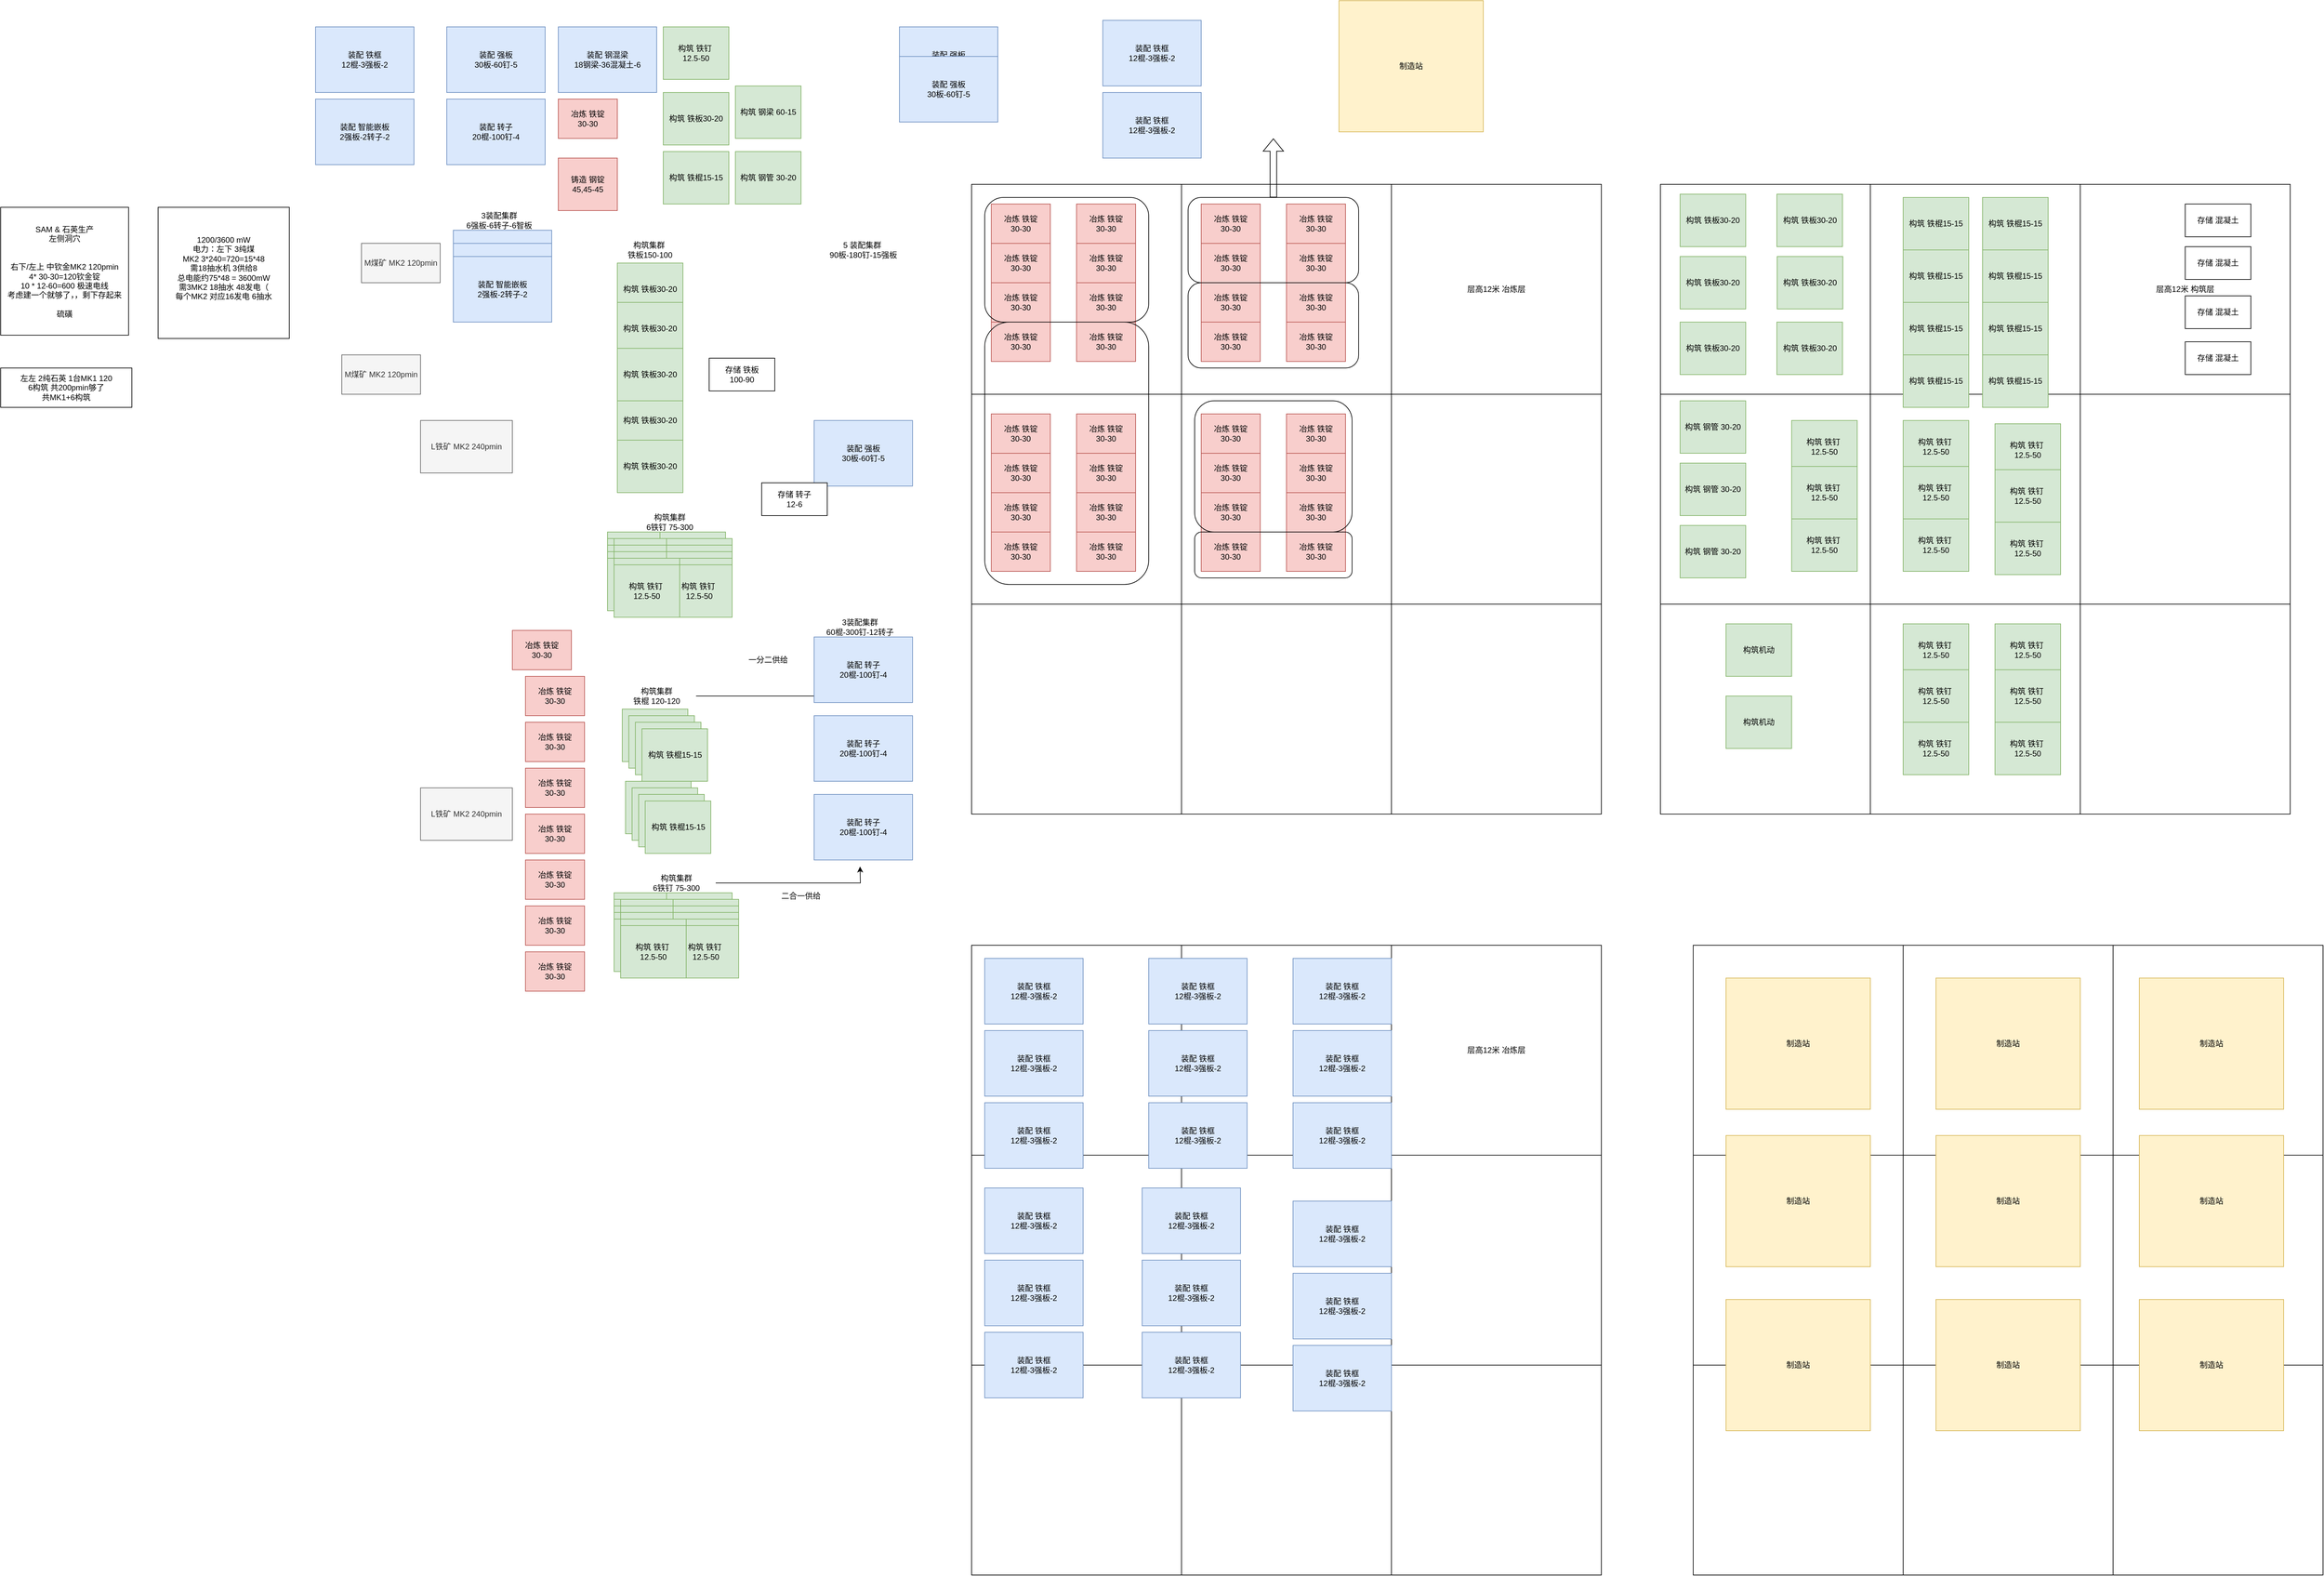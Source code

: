 <mxfile version="26.0.14">
  <diagram name="第 1 页" id="i8XOcRYiCNzHV1Cfkk7H">
    <mxGraphModel dx="4897" dy="3586" grid="1" gridSize="10" guides="1" tooltips="1" connect="1" arrows="1" fold="1" page="1" pageScale="1" pageWidth="827" pageHeight="1169" math="0" shadow="0">
      <root>
        <mxCell id="0" />
        <mxCell id="1" parent="0" />
        <mxCell id="PZnoFgIiRui3hvkY3LLT-70" value="" style="whiteSpace=wrap;html=1;aspect=fixed;glass=0;" vertex="1" parent="1">
          <mxGeometry x="2210" y="680" width="320" height="320" as="geometry" />
        </mxCell>
        <mxCell id="PZnoFgIiRui3hvkY3LLT-3" value="" style="whiteSpace=wrap;html=1;aspect=fixed;glass=0;" vertex="1" parent="1">
          <mxGeometry x="840" y="40" width="320" height="320" as="geometry" />
        </mxCell>
        <mxCell id="OZfzm9xs_ot9Pj_BeB6e-1" value="L铁矿 MK2 240pmin" style="rounded=0;whiteSpace=wrap;html=1;fillColor=#f5f5f5;fontColor=#333333;strokeColor=#666666;" parent="1" vertex="1">
          <mxGeometry y="400" width="140" height="80" as="geometry" />
        </mxCell>
        <mxCell id="OZfzm9xs_ot9Pj_BeB6e-10" value="构筑 铁板30-20" style="rounded=0;whiteSpace=wrap;html=1;fillColor=#d5e8d4;strokeColor=#82b366;" parent="1" vertex="1">
          <mxGeometry x="300" y="360" width="100" height="80" as="geometry" />
        </mxCell>
        <mxCell id="OZfzm9xs_ot9Pj_BeB6e-11" value="构筑 铁棍15-15" style="rounded=0;whiteSpace=wrap;html=1;fillColor=#d5e8d4;strokeColor=#82b366;" parent="1" vertex="1">
          <mxGeometry x="370" y="-10" width="100" height="80" as="geometry" />
        </mxCell>
        <mxCell id="OZfzm9xs_ot9Pj_BeB6e-12" value="构筑 铁钉&amp;nbsp;&lt;div&gt;12.5-50&lt;/div&gt;" style="rounded=0;whiteSpace=wrap;html=1;fillColor=#d5e8d4;strokeColor=#82b366;" parent="1" vertex="1">
          <mxGeometry x="370" y="-200" width="100" height="80" as="geometry" />
        </mxCell>
        <mxCell id="OZfzm9xs_ot9Pj_BeB6e-14" value="冶炼 铁锭&lt;div&gt;30-30&lt;/div&gt;" style="rounded=0;whiteSpace=wrap;html=1;fillColor=#f8cecc;strokeColor=#b85450;" parent="1" vertex="1">
          <mxGeometry x="210" y="-90" width="90" height="60" as="geometry" />
        </mxCell>
        <mxCell id="OZfzm9xs_ot9Pj_BeB6e-15" value="构筑 钢管 30-20" style="rounded=0;whiteSpace=wrap;html=1;fillColor=#d5e8d4;strokeColor=#82b366;" parent="1" vertex="1">
          <mxGeometry x="480" y="-10" width="100" height="80" as="geometry" />
        </mxCell>
        <mxCell id="OZfzm9xs_ot9Pj_BeB6e-16" value="构筑 钢梁 60-15" style="rounded=0;whiteSpace=wrap;html=1;fillColor=#d5e8d4;strokeColor=#82b366;" parent="1" vertex="1">
          <mxGeometry x="480" y="-110" width="100" height="80" as="geometry" />
        </mxCell>
        <mxCell id="OZfzm9xs_ot9Pj_BeB6e-17" value="装配 钢混梁&lt;div&gt;18钢梁-36混凝土-6&lt;/div&gt;" style="rounded=0;whiteSpace=wrap;html=1;fillColor=#dae8fc;strokeColor=#6c8ebf;" parent="1" vertex="1">
          <mxGeometry x="210" y="-200" width="150" height="100" as="geometry" />
        </mxCell>
        <mxCell id="OZfzm9xs_ot9Pj_BeB6e-18" value="装配 铁框&lt;div&gt;12棍-3强板-2&lt;/div&gt;" style="rounded=0;whiteSpace=wrap;html=1;fillColor=#dae8fc;strokeColor=#6c8ebf;" parent="1" vertex="1">
          <mxGeometry x="-160" y="-200" width="150" height="100" as="geometry" />
        </mxCell>
        <mxCell id="OZfzm9xs_ot9Pj_BeB6e-19" value="装配 智能嵌板&lt;div&gt;2强板-2转子-2&lt;/div&gt;" style="rounded=0;whiteSpace=wrap;html=1;fillColor=#dae8fc;strokeColor=#6c8ebf;" parent="1" vertex="1">
          <mxGeometry x="-160" y="-90" width="150" height="100" as="geometry" />
        </mxCell>
        <mxCell id="OZfzm9xs_ot9Pj_BeB6e-20" value="装配 转子&lt;div&gt;20棍-100钉-4&lt;/div&gt;" style="rounded=0;whiteSpace=wrap;html=1;fillColor=#dae8fc;strokeColor=#6c8ebf;" parent="1" vertex="1">
          <mxGeometry x="40" y="-90" width="150" height="100" as="geometry" />
        </mxCell>
        <mxCell id="OZfzm9xs_ot9Pj_BeB6e-21" value="装配 强板&lt;div&gt;30板-60钉-5&lt;/div&gt;" style="rounded=0;whiteSpace=wrap;html=1;fillColor=#dae8fc;strokeColor=#6c8ebf;" parent="1" vertex="1">
          <mxGeometry x="40" y="-200" width="150" height="100" as="geometry" />
        </mxCell>
        <mxCell id="OZfzm9xs_ot9Pj_BeB6e-49" value="M煤矿 MK2 120pmin" style="rounded=0;whiteSpace=wrap;html=1;fillColor=#f5f5f5;fontColor=#333333;strokeColor=#666666;" parent="1" vertex="1">
          <mxGeometry x="-90" y="130" width="120" height="60" as="geometry" />
        </mxCell>
        <mxCell id="OZfzm9xs_ot9Pj_BeB6e-51" value="&lt;div&gt;1200/3600 mW&lt;/div&gt;电力：左下 3纯煤&lt;div&gt;MK2 3*240=720=15*48&lt;/div&gt;&lt;div&gt;需18抽水机 3供给8&lt;/div&gt;&lt;div&gt;总电能约75*48 = 3600mW&lt;/div&gt;&lt;div&gt;需3MK2 18抽水 48发电（&lt;/div&gt;&lt;div&gt;每个MK2 对应16发电 6抽水&lt;/div&gt;&lt;div&gt;&lt;br&gt;&lt;/div&gt;" style="whiteSpace=wrap;html=1;aspect=fixed;" parent="1" vertex="1">
          <mxGeometry x="-400" y="75" width="200" height="200" as="geometry" />
        </mxCell>
        <mxCell id="OZfzm9xs_ot9Pj_BeB6e-54" value="M煤矿 MK2 120pmin" style="rounded=0;whiteSpace=wrap;html=1;fillColor=#f5f5f5;fontColor=#333333;strokeColor=#666666;" parent="1" vertex="1">
          <mxGeometry x="-120" y="300" width="120" height="60" as="geometry" />
        </mxCell>
        <mxCell id="OZfzm9xs_ot9Pj_BeB6e-120" value="铸造 钢锭&lt;div&gt;&lt;span style=&quot;background-color: transparent; color: light-dark(rgb(0, 0, 0), rgb(255, 255, 255));&quot;&gt;45,45-45&lt;/span&gt;&lt;/div&gt;" style="rounded=0;whiteSpace=wrap;html=1;fillColor=#f8cecc;strokeColor=#b85450;" parent="1" vertex="1">
          <mxGeometry x="210" width="90" height="80" as="geometry" />
        </mxCell>
        <mxCell id="OZfzm9xs_ot9Pj_BeB6e-121" value="存储 铁板&lt;div&gt;100-90&lt;/div&gt;" style="rounded=0;whiteSpace=wrap;html=1;" parent="1" vertex="1">
          <mxGeometry x="440" y="305" width="100" height="50" as="geometry" />
        </mxCell>
        <mxCell id="OZfzm9xs_ot9Pj_BeB6e-123" value="冶炼 铁锭&lt;div&gt;30-30&lt;/div&gt;" style="rounded=0;whiteSpace=wrap;html=1;fillColor=#f8cecc;strokeColor=#b85450;" parent="1" vertex="1">
          <mxGeometry x="870" y="70" width="90" height="60" as="geometry" />
        </mxCell>
        <mxCell id="OZfzm9xs_ot9Pj_BeB6e-124" value="冶炼 铁锭&lt;div&gt;30-30&lt;/div&gt;" style="rounded=0;whiteSpace=wrap;html=1;fillColor=#f8cecc;strokeColor=#b85450;" parent="1" vertex="1">
          <mxGeometry x="870" y="130" width="90" height="60" as="geometry" />
        </mxCell>
        <mxCell id="OZfzm9xs_ot9Pj_BeB6e-125" value="冶炼 铁锭&lt;div&gt;30-30&lt;/div&gt;" style="rounded=0;whiteSpace=wrap;html=1;fillColor=#f8cecc;strokeColor=#b85450;" parent="1" vertex="1">
          <mxGeometry x="870" y="190" width="90" height="60" as="geometry" />
        </mxCell>
        <mxCell id="OZfzm9xs_ot9Pj_BeB6e-126" value="冶炼 铁锭&lt;div&gt;30-30&lt;/div&gt;" style="rounded=0;whiteSpace=wrap;html=1;fillColor=#f8cecc;strokeColor=#b85450;" parent="1" vertex="1">
          <mxGeometry x="870" y="250" width="90" height="60" as="geometry" />
        </mxCell>
        <mxCell id="OZfzm9xs_ot9Pj_BeB6e-127" value="冶炼 铁锭&lt;div&gt;30-30&lt;/div&gt;" style="rounded=0;whiteSpace=wrap;html=1;fillColor=#f8cecc;strokeColor=#b85450;" parent="1" vertex="1">
          <mxGeometry x="1000" y="70" width="90" height="60" as="geometry" />
        </mxCell>
        <mxCell id="OZfzm9xs_ot9Pj_BeB6e-128" value="冶炼 铁锭&lt;div&gt;30-30&lt;/div&gt;" style="rounded=0;whiteSpace=wrap;html=1;fillColor=#f8cecc;strokeColor=#b85450;" parent="1" vertex="1">
          <mxGeometry x="1000" y="130" width="90" height="60" as="geometry" />
        </mxCell>
        <mxCell id="OZfzm9xs_ot9Pj_BeB6e-129" value="冶炼 铁锭&lt;div&gt;30-30&lt;/div&gt;" style="rounded=0;whiteSpace=wrap;html=1;fillColor=#f8cecc;strokeColor=#b85450;" parent="1" vertex="1">
          <mxGeometry x="1000" y="190" width="90" height="60" as="geometry" />
        </mxCell>
        <mxCell id="OZfzm9xs_ot9Pj_BeB6e-130" value="冶炼 铁锭&lt;div&gt;30-30&lt;/div&gt;" style="rounded=0;whiteSpace=wrap;html=1;fillColor=#f8cecc;strokeColor=#b85450;" parent="1" vertex="1">
          <mxGeometry x="1000" y="250" width="90" height="60" as="geometry" />
        </mxCell>
        <mxCell id="OZfzm9xs_ot9Pj_BeB6e-131" value="构筑 铁板30-20" style="rounded=0;whiteSpace=wrap;html=1;fillColor=#d5e8d4;strokeColor=#82b366;" parent="1" vertex="1">
          <mxGeometry x="300" y="160" width="100" height="80" as="geometry" />
        </mxCell>
        <mxCell id="OZfzm9xs_ot9Pj_BeB6e-132" value="构筑 铁板30-20" style="rounded=0;whiteSpace=wrap;html=1;fillColor=#d5e8d4;strokeColor=#82b366;" parent="1" vertex="1">
          <mxGeometry x="300" y="220" width="100" height="80" as="geometry" />
        </mxCell>
        <mxCell id="OZfzm9xs_ot9Pj_BeB6e-133" value="构筑 铁板30-20" style="rounded=0;whiteSpace=wrap;html=1;fillColor=#d5e8d4;strokeColor=#82b366;" parent="1" vertex="1">
          <mxGeometry x="300" y="290" width="100" height="80" as="geometry" />
        </mxCell>
        <mxCell id="OZfzm9xs_ot9Pj_BeB6e-134" value="构筑 铁板30-20" style="rounded=0;whiteSpace=wrap;html=1;fillColor=#d5e8d4;strokeColor=#82b366;" parent="1" vertex="1">
          <mxGeometry x="370" y="-100" width="100" height="80" as="geometry" />
        </mxCell>
        <mxCell id="OZfzm9xs_ot9Pj_BeB6e-135" value="构筑 铁板30-20" style="rounded=0;whiteSpace=wrap;html=1;fillColor=#d5e8d4;strokeColor=#82b366;" parent="1" vertex="1">
          <mxGeometry x="300" y="430" width="100" height="80" as="geometry" />
        </mxCell>
        <mxCell id="OZfzm9xs_ot9Pj_BeB6e-136" value="装配 强板&lt;div&gt;30板-60钉-5&lt;/div&gt;" style="rounded=0;whiteSpace=wrap;html=1;fillColor=#dae8fc;strokeColor=#6c8ebf;" parent="1" vertex="1">
          <mxGeometry x="730" y="-200" width="150" height="100" as="geometry" />
        </mxCell>
        <mxCell id="OZfzm9xs_ot9Pj_BeB6e-137" value="装配 强板&lt;div&gt;30板-60钉-5&lt;/div&gt;" style="rounded=0;whiteSpace=wrap;html=1;fillColor=#dae8fc;strokeColor=#6c8ebf;" parent="1" vertex="1">
          <mxGeometry x="730" y="-155" width="150" height="100" as="geometry" />
        </mxCell>
        <mxCell id="OZfzm9xs_ot9Pj_BeB6e-138" value="装配 强板&lt;div&gt;30板-60钉-5&lt;/div&gt;" style="rounded=0;whiteSpace=wrap;html=1;fillColor=#dae8fc;strokeColor=#6c8ebf;" parent="1" vertex="1">
          <mxGeometry x="600" y="400" width="150" height="100" as="geometry" />
        </mxCell>
        <mxCell id="OZfzm9xs_ot9Pj_BeB6e-139" value="构筑集群&amp;nbsp;&lt;div&gt;铁板150-100&lt;/div&gt;" style="text;html=1;align=center;verticalAlign=middle;whiteSpace=wrap;rounded=0;" parent="1" vertex="1">
          <mxGeometry x="290" y="110" width="120" height="60" as="geometry" />
        </mxCell>
        <mxCell id="OZfzm9xs_ot9Pj_BeB6e-140" value="5 装配集群&amp;nbsp;&lt;div&gt;90板-180钉-15强板&lt;/div&gt;" style="text;html=1;align=center;verticalAlign=middle;whiteSpace=wrap;rounded=0;" parent="1" vertex="1">
          <mxGeometry x="615" y="110" width="120" height="60" as="geometry" />
        </mxCell>
        <mxCell id="OZfzm9xs_ot9Pj_BeB6e-142" value="L铁矿 MK2 240pmin" style="rounded=0;whiteSpace=wrap;html=1;fillColor=#f5f5f5;fontColor=#333333;strokeColor=#666666;" parent="1" vertex="1">
          <mxGeometry y="960" width="140" height="80" as="geometry" />
        </mxCell>
        <mxCell id="OZfzm9xs_ot9Pj_BeB6e-143" value="冶炼 铁锭&lt;div&gt;30-30&lt;/div&gt;" style="rounded=0;whiteSpace=wrap;html=1;fillColor=#f8cecc;strokeColor=#b85450;" parent="1" vertex="1">
          <mxGeometry x="140" y="720" width="90" height="60" as="geometry" />
        </mxCell>
        <mxCell id="OZfzm9xs_ot9Pj_BeB6e-144" value="冶炼 铁锭&lt;div&gt;30-30&lt;/div&gt;" style="rounded=0;whiteSpace=wrap;html=1;fillColor=#f8cecc;strokeColor=#b85450;" parent="1" vertex="1">
          <mxGeometry x="160" y="790" width="90" height="60" as="geometry" />
        </mxCell>
        <mxCell id="OZfzm9xs_ot9Pj_BeB6e-145" value="冶炼 铁锭&lt;div&gt;30-30&lt;/div&gt;" style="rounded=0;whiteSpace=wrap;html=1;fillColor=#f8cecc;strokeColor=#b85450;" parent="1" vertex="1">
          <mxGeometry x="160" y="860" width="90" height="60" as="geometry" />
        </mxCell>
        <mxCell id="OZfzm9xs_ot9Pj_BeB6e-146" value="冶炼 铁锭&lt;div&gt;30-30&lt;/div&gt;" style="rounded=0;whiteSpace=wrap;html=1;fillColor=#f8cecc;strokeColor=#b85450;" parent="1" vertex="1">
          <mxGeometry x="160" y="930" width="90" height="60" as="geometry" />
        </mxCell>
        <mxCell id="OZfzm9xs_ot9Pj_BeB6e-147" value="冶炼 铁锭&lt;div&gt;30-30&lt;/div&gt;" style="rounded=0;whiteSpace=wrap;html=1;fillColor=#f8cecc;strokeColor=#b85450;" parent="1" vertex="1">
          <mxGeometry x="160" y="1000" width="90" height="60" as="geometry" />
        </mxCell>
        <mxCell id="OZfzm9xs_ot9Pj_BeB6e-148" value="冶炼 铁锭&lt;div&gt;30-30&lt;/div&gt;" style="rounded=0;whiteSpace=wrap;html=1;fillColor=#f8cecc;strokeColor=#b85450;" parent="1" vertex="1">
          <mxGeometry x="160" y="1070" width="90" height="60" as="geometry" />
        </mxCell>
        <mxCell id="OZfzm9xs_ot9Pj_BeB6e-149" value="冶炼 铁锭&lt;div&gt;30-30&lt;/div&gt;" style="rounded=0;whiteSpace=wrap;html=1;fillColor=#f8cecc;strokeColor=#b85450;" parent="1" vertex="1">
          <mxGeometry x="160" y="1140" width="90" height="60" as="geometry" />
        </mxCell>
        <mxCell id="OZfzm9xs_ot9Pj_BeB6e-150" value="冶炼 铁锭&lt;div&gt;30-30&lt;/div&gt;" style="rounded=0;whiteSpace=wrap;html=1;fillColor=#f8cecc;strokeColor=#b85450;" parent="1" vertex="1">
          <mxGeometry x="160" y="1210" width="90" height="60" as="geometry" />
        </mxCell>
        <mxCell id="OZfzm9xs_ot9Pj_BeB6e-162" value="构筑 铁棍15-15" style="rounded=0;whiteSpace=wrap;html=1;fillColor=#d5e8d4;strokeColor=#82b366;" parent="1" vertex="1">
          <mxGeometry x="307.5" y="840" width="100" height="80" as="geometry" />
        </mxCell>
        <mxCell id="OZfzm9xs_ot9Pj_BeB6e-163" value="构筑 铁棍15-15" style="rounded=0;whiteSpace=wrap;html=1;fillColor=#d5e8d4;strokeColor=#82b366;" parent="1" vertex="1">
          <mxGeometry x="317.5" y="850" width="100" height="80" as="geometry" />
        </mxCell>
        <mxCell id="OZfzm9xs_ot9Pj_BeB6e-164" value="构筑 铁棍15-15" style="rounded=0;whiteSpace=wrap;html=1;fillColor=#d5e8d4;strokeColor=#82b366;" parent="1" vertex="1">
          <mxGeometry x="327.5" y="860" width="100" height="80" as="geometry" />
        </mxCell>
        <mxCell id="OZfzm9xs_ot9Pj_BeB6e-165" value="构筑 铁棍15-15" style="rounded=0;whiteSpace=wrap;html=1;fillColor=#d5e8d4;strokeColor=#82b366;" parent="1" vertex="1">
          <mxGeometry x="337.5" y="870" width="100" height="80" as="geometry" />
        </mxCell>
        <mxCell id="OZfzm9xs_ot9Pj_BeB6e-166" value="构筑 铁棍15-15" style="rounded=0;whiteSpace=wrap;html=1;fillColor=#d5e8d4;strokeColor=#82b366;" parent="1" vertex="1">
          <mxGeometry x="312.5" y="950" width="100" height="80" as="geometry" />
        </mxCell>
        <mxCell id="OZfzm9xs_ot9Pj_BeB6e-167" value="构筑 铁棍15-15" style="rounded=0;whiteSpace=wrap;html=1;fillColor=#d5e8d4;strokeColor=#82b366;" parent="1" vertex="1">
          <mxGeometry x="322.5" y="960" width="100" height="80" as="geometry" />
        </mxCell>
        <mxCell id="OZfzm9xs_ot9Pj_BeB6e-168" value="构筑 铁棍15-15" style="rounded=0;whiteSpace=wrap;html=1;fillColor=#d5e8d4;strokeColor=#82b366;" parent="1" vertex="1">
          <mxGeometry x="332.5" y="970" width="100" height="80" as="geometry" />
        </mxCell>
        <mxCell id="OZfzm9xs_ot9Pj_BeB6e-169" value="构筑 铁棍15-15" style="rounded=0;whiteSpace=wrap;html=1;fillColor=#d5e8d4;strokeColor=#82b366;" parent="1" vertex="1">
          <mxGeometry x="342.5" y="980" width="100" height="80" as="geometry" />
        </mxCell>
        <mxCell id="OZfzm9xs_ot9Pj_BeB6e-229" style="edgeStyle=orthogonalEdgeStyle;rounded=0;orthogonalLoop=1;jettySize=auto;html=1;" parent="1" source="OZfzm9xs_ot9Pj_BeB6e-170" target="OZfzm9xs_ot9Pj_BeB6e-228" edge="1">
          <mxGeometry relative="1" as="geometry" />
        </mxCell>
        <mxCell id="OZfzm9xs_ot9Pj_BeB6e-170" value="构筑集群&lt;div&gt;铁棍 120-120&lt;/div&gt;" style="text;html=1;align=center;verticalAlign=middle;whiteSpace=wrap;rounded=0;" parent="1" vertex="1">
          <mxGeometry x="300" y="790" width="120" height="60" as="geometry" />
        </mxCell>
        <mxCell id="OZfzm9xs_ot9Pj_BeB6e-171" value="装配 转子&lt;div&gt;20棍-100钉-4&lt;/div&gt;" style="rounded=0;whiteSpace=wrap;html=1;fillColor=#dae8fc;strokeColor=#6c8ebf;" parent="1" vertex="1">
          <mxGeometry x="600" y="730" width="150" height="100" as="geometry" />
        </mxCell>
        <mxCell id="OZfzm9xs_ot9Pj_BeB6e-172" value="装配 转子&lt;div&gt;20棍-100钉-4&lt;/div&gt;" style="rounded=0;whiteSpace=wrap;html=1;fillColor=#dae8fc;strokeColor=#6c8ebf;" parent="1" vertex="1">
          <mxGeometry x="600" y="850" width="150" height="100" as="geometry" />
        </mxCell>
        <mxCell id="OZfzm9xs_ot9Pj_BeB6e-173" value="装配 转子&lt;div&gt;20棍-100钉-4&lt;/div&gt;" style="rounded=0;whiteSpace=wrap;html=1;fillColor=#dae8fc;strokeColor=#6c8ebf;" parent="1" vertex="1">
          <mxGeometry x="600" y="970" width="150" height="100" as="geometry" />
        </mxCell>
        <mxCell id="OZfzm9xs_ot9Pj_BeB6e-205" value="构筑 铁钉&amp;nbsp;&lt;div&gt;12.5-50&lt;/div&gt;" style="rounded=0;whiteSpace=wrap;html=1;fillColor=#d5e8d4;strokeColor=#82b366;" parent="1" vertex="1">
          <mxGeometry x="295" y="1120" width="100" height="80" as="geometry" />
        </mxCell>
        <mxCell id="OZfzm9xs_ot9Pj_BeB6e-206" value="构筑 铁钉&amp;nbsp;&lt;div&gt;12.5-50&lt;/div&gt;" style="rounded=0;whiteSpace=wrap;html=1;fillColor=#d5e8d4;strokeColor=#82b366;" parent="1" vertex="1">
          <mxGeometry x="295" y="1130" width="100" height="80" as="geometry" />
        </mxCell>
        <mxCell id="OZfzm9xs_ot9Pj_BeB6e-207" value="构筑 铁钉&amp;nbsp;&lt;div&gt;12.5-50&lt;/div&gt;" style="rounded=0;whiteSpace=wrap;html=1;fillColor=#d5e8d4;strokeColor=#82b366;" parent="1" vertex="1">
          <mxGeometry x="295" y="1140" width="100" height="80" as="geometry" />
        </mxCell>
        <mxCell id="OZfzm9xs_ot9Pj_BeB6e-208" value="构筑 铁钉&amp;nbsp;&lt;div&gt;12.5-50&lt;/div&gt;" style="rounded=0;whiteSpace=wrap;html=1;fillColor=#d5e8d4;strokeColor=#82b366;" parent="1" vertex="1">
          <mxGeometry x="375" y="1120" width="100" height="80" as="geometry" />
        </mxCell>
        <mxCell id="OZfzm9xs_ot9Pj_BeB6e-209" value="构筑 铁钉&amp;nbsp;&lt;div&gt;12.5-50&lt;/div&gt;" style="rounded=0;whiteSpace=wrap;html=1;fillColor=#d5e8d4;strokeColor=#82b366;" parent="1" vertex="1">
          <mxGeometry x="375" y="1130" width="100" height="80" as="geometry" />
        </mxCell>
        <mxCell id="OZfzm9xs_ot9Pj_BeB6e-210" value="构筑 铁钉&amp;nbsp;&lt;div&gt;12.5-50&lt;/div&gt;" style="rounded=0;whiteSpace=wrap;html=1;fillColor=#d5e8d4;strokeColor=#82b366;" parent="1" vertex="1">
          <mxGeometry x="375" y="1140" width="100" height="80" as="geometry" />
        </mxCell>
        <mxCell id="OZfzm9xs_ot9Pj_BeB6e-211" value="构筑 铁钉&amp;nbsp;&lt;div&gt;12.5-50&lt;/div&gt;" style="rounded=0;whiteSpace=wrap;html=1;fillColor=#d5e8d4;strokeColor=#82b366;" parent="1" vertex="1">
          <mxGeometry x="375" y="1150" width="100" height="80" as="geometry" />
        </mxCell>
        <mxCell id="OZfzm9xs_ot9Pj_BeB6e-212" value="构筑 铁钉&amp;nbsp;&lt;div&gt;12.5-50&lt;/div&gt;" style="rounded=0;whiteSpace=wrap;html=1;fillColor=#d5e8d4;strokeColor=#82b366;" parent="1" vertex="1">
          <mxGeometry x="375" y="1160" width="100" height="80" as="geometry" />
        </mxCell>
        <mxCell id="OZfzm9xs_ot9Pj_BeB6e-213" value="构筑 铁钉&amp;nbsp;&lt;div&gt;12.5-50&lt;/div&gt;" style="rounded=0;whiteSpace=wrap;html=1;fillColor=#d5e8d4;strokeColor=#82b366;" parent="1" vertex="1">
          <mxGeometry x="295" y="1150" width="100" height="80" as="geometry" />
        </mxCell>
        <mxCell id="OZfzm9xs_ot9Pj_BeB6e-214" value="构筑 铁钉&amp;nbsp;&lt;div&gt;12.5-50&lt;/div&gt;" style="rounded=0;whiteSpace=wrap;html=1;fillColor=#d5e8d4;strokeColor=#82b366;" parent="1" vertex="1">
          <mxGeometry x="295" y="1160" width="100" height="80" as="geometry" />
        </mxCell>
        <mxCell id="OZfzm9xs_ot9Pj_BeB6e-226" style="edgeStyle=orthogonalEdgeStyle;rounded=0;orthogonalLoop=1;jettySize=auto;html=1;" parent="1" source="OZfzm9xs_ot9Pj_BeB6e-215" edge="1">
          <mxGeometry relative="1" as="geometry">
            <mxPoint x="670" y="1080" as="targetPoint" />
          </mxGeometry>
        </mxCell>
        <mxCell id="OZfzm9xs_ot9Pj_BeB6e-215" value="构筑集群&lt;div&gt;6铁钉 75-300&lt;/div&gt;" style="text;html=1;align=center;verticalAlign=middle;whiteSpace=wrap;rounded=0;" parent="1" vertex="1">
          <mxGeometry x="330" y="1090" width="120" height="30" as="geometry" />
        </mxCell>
        <mxCell id="OZfzm9xs_ot9Pj_BeB6e-216" value="构筑 铁钉&amp;nbsp;&lt;div&gt;12.5-50&lt;/div&gt;" style="rounded=0;whiteSpace=wrap;html=1;fillColor=#d5e8d4;strokeColor=#82b366;" parent="1" vertex="1">
          <mxGeometry x="305" y="1130" width="100" height="80" as="geometry" />
        </mxCell>
        <mxCell id="OZfzm9xs_ot9Pj_BeB6e-217" value="构筑 铁钉&amp;nbsp;&lt;div&gt;12.5-50&lt;/div&gt;" style="rounded=0;whiteSpace=wrap;html=1;fillColor=#d5e8d4;strokeColor=#82b366;" parent="1" vertex="1">
          <mxGeometry x="305" y="1140" width="100" height="80" as="geometry" />
        </mxCell>
        <mxCell id="OZfzm9xs_ot9Pj_BeB6e-218" value="构筑 铁钉&amp;nbsp;&lt;div&gt;12.5-50&lt;/div&gt;" style="rounded=0;whiteSpace=wrap;html=1;fillColor=#d5e8d4;strokeColor=#82b366;" parent="1" vertex="1">
          <mxGeometry x="305" y="1150" width="100" height="80" as="geometry" />
        </mxCell>
        <mxCell id="OZfzm9xs_ot9Pj_BeB6e-219" value="构筑 铁钉&amp;nbsp;&lt;div&gt;12.5-50&lt;/div&gt;" style="rounded=0;whiteSpace=wrap;html=1;fillColor=#d5e8d4;strokeColor=#82b366;" parent="1" vertex="1">
          <mxGeometry x="385" y="1130" width="100" height="80" as="geometry" />
        </mxCell>
        <mxCell id="OZfzm9xs_ot9Pj_BeB6e-220" value="构筑 铁钉&amp;nbsp;&lt;div&gt;12.5-50&lt;/div&gt;" style="rounded=0;whiteSpace=wrap;html=1;fillColor=#d5e8d4;strokeColor=#82b366;" parent="1" vertex="1">
          <mxGeometry x="385" y="1140" width="100" height="80" as="geometry" />
        </mxCell>
        <mxCell id="OZfzm9xs_ot9Pj_BeB6e-221" value="构筑 铁钉&amp;nbsp;&lt;div&gt;12.5-50&lt;/div&gt;" style="rounded=0;whiteSpace=wrap;html=1;fillColor=#d5e8d4;strokeColor=#82b366;" parent="1" vertex="1">
          <mxGeometry x="385" y="1150" width="100" height="80" as="geometry" />
        </mxCell>
        <mxCell id="OZfzm9xs_ot9Pj_BeB6e-222" value="构筑 铁钉&amp;nbsp;&lt;div&gt;12.5-50&lt;/div&gt;" style="rounded=0;whiteSpace=wrap;html=1;fillColor=#d5e8d4;strokeColor=#82b366;" parent="1" vertex="1">
          <mxGeometry x="385" y="1160" width="100" height="80" as="geometry" />
        </mxCell>
        <mxCell id="OZfzm9xs_ot9Pj_BeB6e-223" value="构筑 铁钉&amp;nbsp;&lt;div&gt;12.5-50&lt;/div&gt;" style="rounded=0;whiteSpace=wrap;html=1;fillColor=#d5e8d4;strokeColor=#82b366;" parent="1" vertex="1">
          <mxGeometry x="385" y="1170" width="100" height="80" as="geometry" />
        </mxCell>
        <mxCell id="OZfzm9xs_ot9Pj_BeB6e-224" value="构筑 铁钉&amp;nbsp;&lt;div&gt;12.5-50&lt;/div&gt;" style="rounded=0;whiteSpace=wrap;html=1;fillColor=#d5e8d4;strokeColor=#82b366;" parent="1" vertex="1">
          <mxGeometry x="305" y="1160" width="100" height="80" as="geometry" />
        </mxCell>
        <mxCell id="OZfzm9xs_ot9Pj_BeB6e-225" value="构筑 铁钉&amp;nbsp;&lt;div&gt;12.5-50&lt;/div&gt;" style="rounded=0;whiteSpace=wrap;html=1;fillColor=#d5e8d4;strokeColor=#82b366;" parent="1" vertex="1">
          <mxGeometry x="305" y="1170" width="100" height="80" as="geometry" />
        </mxCell>
        <mxCell id="OZfzm9xs_ot9Pj_BeB6e-227" value="二合一供给" style="text;html=1;align=center;verticalAlign=middle;whiteSpace=wrap;rounded=0;" parent="1" vertex="1">
          <mxGeometry x="520" y="1110" width="120" height="30" as="geometry" />
        </mxCell>
        <mxCell id="OZfzm9xs_ot9Pj_BeB6e-228" value="3装配集群&lt;div&gt;60棍-300钉-12转子&lt;/div&gt;" style="text;html=1;align=center;verticalAlign=middle;whiteSpace=wrap;rounded=0;" parent="1" vertex="1">
          <mxGeometry x="610" y="700" width="120" height="30" as="geometry" />
        </mxCell>
        <mxCell id="OZfzm9xs_ot9Pj_BeB6e-230" value="一分二供给" style="text;html=1;align=center;verticalAlign=middle;whiteSpace=wrap;rounded=0;" parent="1" vertex="1">
          <mxGeometry x="470" y="750" width="120" height="30" as="geometry" />
        </mxCell>
        <mxCell id="OZfzm9xs_ot9Pj_BeB6e-231" value="装配 智能嵌板&lt;div&gt;2强板-2转子-2&lt;/div&gt;" style="rounded=0;whiteSpace=wrap;html=1;fillColor=#dae8fc;strokeColor=#6c8ebf;" parent="1" vertex="1">
          <mxGeometry x="50" y="110" width="150" height="100" as="geometry" />
        </mxCell>
        <mxCell id="OZfzm9xs_ot9Pj_BeB6e-232" value="装配 智能嵌板&lt;div&gt;2强板-2转子-2&lt;/div&gt;" style="rounded=0;whiteSpace=wrap;html=1;fillColor=#dae8fc;strokeColor=#6c8ebf;" parent="1" vertex="1">
          <mxGeometry x="50" y="130" width="150" height="100" as="geometry" />
        </mxCell>
        <mxCell id="OZfzm9xs_ot9Pj_BeB6e-233" value="装配 智能嵌板&lt;div&gt;2强板-2转子-2&lt;/div&gt;" style="rounded=0;whiteSpace=wrap;html=1;fillColor=#dae8fc;strokeColor=#6c8ebf;" parent="1" vertex="1">
          <mxGeometry x="50" y="150" width="150" height="100" as="geometry" />
        </mxCell>
        <mxCell id="OZfzm9xs_ot9Pj_BeB6e-234" value="3装配集群&lt;div&gt;6强板-6转子-6智板&lt;/div&gt;" style="text;html=1;align=center;verticalAlign=middle;whiteSpace=wrap;rounded=0;" parent="1" vertex="1">
          <mxGeometry x="60" y="80" width="120" height="30" as="geometry" />
        </mxCell>
        <mxCell id="OZfzm9xs_ot9Pj_BeB6e-235" value="存储 转子&lt;div&gt;12-6&lt;/div&gt;" style="rounded=0;whiteSpace=wrap;html=1;" parent="1" vertex="1">
          <mxGeometry x="520" y="495" width="100" height="50" as="geometry" />
        </mxCell>
        <mxCell id="OZfzm9xs_ot9Pj_BeB6e-236" value="装配 铁框&lt;div&gt;12棍-3强板-2&lt;/div&gt;" style="rounded=0;whiteSpace=wrap;html=1;fillColor=#dae8fc;strokeColor=#6c8ebf;" parent="1" vertex="1">
          <mxGeometry x="1040" y="-210" width="150" height="100" as="geometry" />
        </mxCell>
        <mxCell id="OZfzm9xs_ot9Pj_BeB6e-237" value="构筑 铁钉&amp;nbsp;&lt;div&gt;12.5-50&lt;/div&gt;" style="rounded=0;whiteSpace=wrap;html=1;fillColor=#d5e8d4;strokeColor=#82b366;" parent="1" vertex="1">
          <mxGeometry x="285" y="570" width="100" height="80" as="geometry" />
        </mxCell>
        <mxCell id="OZfzm9xs_ot9Pj_BeB6e-238" value="构筑 铁钉&amp;nbsp;&lt;div&gt;12.5-50&lt;/div&gt;" style="rounded=0;whiteSpace=wrap;html=1;fillColor=#d5e8d4;strokeColor=#82b366;" parent="1" vertex="1">
          <mxGeometry x="285" y="580" width="100" height="80" as="geometry" />
        </mxCell>
        <mxCell id="OZfzm9xs_ot9Pj_BeB6e-239" value="构筑 铁钉&amp;nbsp;&lt;div&gt;12.5-50&lt;/div&gt;" style="rounded=0;whiteSpace=wrap;html=1;fillColor=#d5e8d4;strokeColor=#82b366;" parent="1" vertex="1">
          <mxGeometry x="285" y="590" width="100" height="80" as="geometry" />
        </mxCell>
        <mxCell id="OZfzm9xs_ot9Pj_BeB6e-240" value="构筑 铁钉&amp;nbsp;&lt;div&gt;12.5-50&lt;/div&gt;" style="rounded=0;whiteSpace=wrap;html=1;fillColor=#d5e8d4;strokeColor=#82b366;" parent="1" vertex="1">
          <mxGeometry x="365" y="570" width="100" height="80" as="geometry" />
        </mxCell>
        <mxCell id="OZfzm9xs_ot9Pj_BeB6e-241" value="构筑 铁钉&amp;nbsp;&lt;div&gt;12.5-50&lt;/div&gt;" style="rounded=0;whiteSpace=wrap;html=1;fillColor=#d5e8d4;strokeColor=#82b366;" parent="1" vertex="1">
          <mxGeometry x="365" y="580" width="100" height="80" as="geometry" />
        </mxCell>
        <mxCell id="OZfzm9xs_ot9Pj_BeB6e-242" value="构筑 铁钉&amp;nbsp;&lt;div&gt;12.5-50&lt;/div&gt;" style="rounded=0;whiteSpace=wrap;html=1;fillColor=#d5e8d4;strokeColor=#82b366;" parent="1" vertex="1">
          <mxGeometry x="365" y="590" width="100" height="80" as="geometry" />
        </mxCell>
        <mxCell id="OZfzm9xs_ot9Pj_BeB6e-243" value="构筑 铁钉&amp;nbsp;&lt;div&gt;12.5-50&lt;/div&gt;" style="rounded=0;whiteSpace=wrap;html=1;fillColor=#d5e8d4;strokeColor=#82b366;" parent="1" vertex="1">
          <mxGeometry x="365" y="600" width="100" height="80" as="geometry" />
        </mxCell>
        <mxCell id="OZfzm9xs_ot9Pj_BeB6e-244" value="构筑 铁钉&amp;nbsp;&lt;div&gt;12.5-50&lt;/div&gt;" style="rounded=0;whiteSpace=wrap;html=1;fillColor=#d5e8d4;strokeColor=#82b366;" parent="1" vertex="1">
          <mxGeometry x="365" y="610" width="100" height="80" as="geometry" />
        </mxCell>
        <mxCell id="OZfzm9xs_ot9Pj_BeB6e-245" value="构筑 铁钉&amp;nbsp;&lt;div&gt;12.5-50&lt;/div&gt;" style="rounded=0;whiteSpace=wrap;html=1;fillColor=#d5e8d4;strokeColor=#82b366;" parent="1" vertex="1">
          <mxGeometry x="285" y="600" width="100" height="80" as="geometry" />
        </mxCell>
        <mxCell id="OZfzm9xs_ot9Pj_BeB6e-246" value="构筑 铁钉&amp;nbsp;&lt;div&gt;12.5-50&lt;/div&gt;" style="rounded=0;whiteSpace=wrap;html=1;fillColor=#d5e8d4;strokeColor=#82b366;" parent="1" vertex="1">
          <mxGeometry x="285" y="610" width="100" height="80" as="geometry" />
        </mxCell>
        <mxCell id="OZfzm9xs_ot9Pj_BeB6e-247" value="构筑集群&lt;div&gt;6铁钉 75-300&lt;/div&gt;" style="text;html=1;align=center;verticalAlign=middle;whiteSpace=wrap;rounded=0;" parent="1" vertex="1">
          <mxGeometry x="320" y="540" width="120" height="30" as="geometry" />
        </mxCell>
        <mxCell id="OZfzm9xs_ot9Pj_BeB6e-248" value="构筑 铁钉&amp;nbsp;&lt;div&gt;12.5-50&lt;/div&gt;" style="rounded=0;whiteSpace=wrap;html=1;fillColor=#d5e8d4;strokeColor=#82b366;" parent="1" vertex="1">
          <mxGeometry x="295" y="580" width="100" height="80" as="geometry" />
        </mxCell>
        <mxCell id="OZfzm9xs_ot9Pj_BeB6e-249" value="构筑 铁钉&amp;nbsp;&lt;div&gt;12.5-50&lt;/div&gt;" style="rounded=0;whiteSpace=wrap;html=1;fillColor=#d5e8d4;strokeColor=#82b366;" parent="1" vertex="1">
          <mxGeometry x="295" y="590" width="100" height="80" as="geometry" />
        </mxCell>
        <mxCell id="OZfzm9xs_ot9Pj_BeB6e-250" value="构筑 铁钉&amp;nbsp;&lt;div&gt;12.5-50&lt;/div&gt;" style="rounded=0;whiteSpace=wrap;html=1;fillColor=#d5e8d4;strokeColor=#82b366;" parent="1" vertex="1">
          <mxGeometry x="295" y="600" width="100" height="80" as="geometry" />
        </mxCell>
        <mxCell id="OZfzm9xs_ot9Pj_BeB6e-251" value="构筑 铁钉&amp;nbsp;&lt;div&gt;12.5-50&lt;/div&gt;" style="rounded=0;whiteSpace=wrap;html=1;fillColor=#d5e8d4;strokeColor=#82b366;" parent="1" vertex="1">
          <mxGeometry x="375" y="580" width="100" height="80" as="geometry" />
        </mxCell>
        <mxCell id="OZfzm9xs_ot9Pj_BeB6e-252" value="构筑 铁钉&amp;nbsp;&lt;div&gt;12.5-50&lt;/div&gt;" style="rounded=0;whiteSpace=wrap;html=1;fillColor=#d5e8d4;strokeColor=#82b366;" parent="1" vertex="1">
          <mxGeometry x="375" y="590" width="100" height="80" as="geometry" />
        </mxCell>
        <mxCell id="OZfzm9xs_ot9Pj_BeB6e-253" value="构筑 铁钉&amp;nbsp;&lt;div&gt;12.5-50&lt;/div&gt;" style="rounded=0;whiteSpace=wrap;html=1;fillColor=#d5e8d4;strokeColor=#82b366;" parent="1" vertex="1">
          <mxGeometry x="375" y="600" width="100" height="80" as="geometry" />
        </mxCell>
        <mxCell id="OZfzm9xs_ot9Pj_BeB6e-254" value="构筑 铁钉&amp;nbsp;&lt;div&gt;12.5-50&lt;/div&gt;" style="rounded=0;whiteSpace=wrap;html=1;fillColor=#d5e8d4;strokeColor=#82b366;" parent="1" vertex="1">
          <mxGeometry x="375" y="610" width="100" height="80" as="geometry" />
        </mxCell>
        <mxCell id="OZfzm9xs_ot9Pj_BeB6e-255" value="构筑 铁钉&amp;nbsp;&lt;div&gt;12.5-50&lt;/div&gt;" style="rounded=0;whiteSpace=wrap;html=1;fillColor=#d5e8d4;strokeColor=#82b366;" parent="1" vertex="1">
          <mxGeometry x="375" y="620" width="100" height="80" as="geometry" />
        </mxCell>
        <mxCell id="OZfzm9xs_ot9Pj_BeB6e-256" value="构筑 铁钉&amp;nbsp;&lt;div&gt;12.5-50&lt;/div&gt;" style="rounded=0;whiteSpace=wrap;html=1;fillColor=#d5e8d4;strokeColor=#82b366;" parent="1" vertex="1">
          <mxGeometry x="295" y="610" width="100" height="80" as="geometry" />
        </mxCell>
        <mxCell id="OZfzm9xs_ot9Pj_BeB6e-257" value="构筑 铁钉&amp;nbsp;&lt;div&gt;12.5-50&lt;/div&gt;" style="rounded=0;whiteSpace=wrap;html=1;fillColor=#d5e8d4;strokeColor=#82b366;" parent="1" vertex="1">
          <mxGeometry x="295" y="620" width="100" height="80" as="geometry" />
        </mxCell>
        <mxCell id="Stdsry_ZmVIjGEiSpqY--1" value="&lt;div&gt;SAM &amp;amp; 石英生产&lt;/div&gt;&lt;div&gt;左侧洞穴&lt;/div&gt;&lt;div&gt;&lt;br&gt;&lt;/div&gt;&lt;div&gt;&lt;br&gt;&lt;/div&gt;右下/左上 中钦金MK2 120pmin&lt;div&gt;4* 30-30=120钦金锭&lt;/div&gt;&lt;div&gt;10 * 12-60=600 极速电线&lt;/div&gt;&lt;div&gt;考虑建一个就够了，，剩下存起来&lt;/div&gt;&lt;div&gt;&lt;br&gt;&lt;/div&gt;&lt;div&gt;硫磺&lt;/div&gt;" style="whiteSpace=wrap;html=1;aspect=fixed;" parent="1" vertex="1">
          <mxGeometry x="-640" y="75" width="195" height="195" as="geometry" />
        </mxCell>
        <mxCell id="Stdsry_ZmVIjGEiSpqY--3" value="左左 2纯石英 1台MK1 120&lt;div&gt;6构筑 共200pmin够了&lt;/div&gt;&lt;div&gt;共MK1+6构筑&lt;/div&gt;" style="rounded=0;whiteSpace=wrap;html=1;" parent="1" vertex="1">
          <mxGeometry x="-640" y="320" width="200" height="60" as="geometry" />
        </mxCell>
        <mxCell id="PZnoFgIiRui3hvkY3LLT-6" value="" style="whiteSpace=wrap;html=1;aspect=fixed;glass=0;" vertex="1" parent="1">
          <mxGeometry x="1160" y="40" width="320" height="320" as="geometry" />
        </mxCell>
        <mxCell id="PZnoFgIiRui3hvkY3LLT-7" value="冶炼 铁锭&lt;div&gt;30-30&lt;/div&gt;" style="rounded=0;whiteSpace=wrap;html=1;fillColor=#f8cecc;strokeColor=#b85450;" vertex="1" parent="1">
          <mxGeometry x="1190" y="70" width="90" height="60" as="geometry" />
        </mxCell>
        <mxCell id="PZnoFgIiRui3hvkY3LLT-8" value="冶炼 铁锭&lt;div&gt;30-30&lt;/div&gt;" style="rounded=0;whiteSpace=wrap;html=1;fillColor=#f8cecc;strokeColor=#b85450;" vertex="1" parent="1">
          <mxGeometry x="1190" y="130" width="90" height="60" as="geometry" />
        </mxCell>
        <mxCell id="PZnoFgIiRui3hvkY3LLT-9" value="冶炼 铁锭&lt;div&gt;30-30&lt;/div&gt;" style="rounded=0;whiteSpace=wrap;html=1;fillColor=#f8cecc;strokeColor=#b85450;" vertex="1" parent="1">
          <mxGeometry x="1190" y="190" width="90" height="60" as="geometry" />
        </mxCell>
        <mxCell id="PZnoFgIiRui3hvkY3LLT-10" value="冶炼 铁锭&lt;div&gt;30-30&lt;/div&gt;" style="rounded=0;whiteSpace=wrap;html=1;fillColor=#f8cecc;strokeColor=#b85450;" vertex="1" parent="1">
          <mxGeometry x="1190" y="250" width="90" height="60" as="geometry" />
        </mxCell>
        <mxCell id="PZnoFgIiRui3hvkY3LLT-11" value="冶炼 铁锭&lt;div&gt;30-30&lt;/div&gt;" style="rounded=0;whiteSpace=wrap;html=1;fillColor=#f8cecc;strokeColor=#b85450;" vertex="1" parent="1">
          <mxGeometry x="1320" y="70" width="90" height="60" as="geometry" />
        </mxCell>
        <mxCell id="PZnoFgIiRui3hvkY3LLT-12" value="冶炼 铁锭&lt;div&gt;30-30&lt;/div&gt;" style="rounded=0;whiteSpace=wrap;html=1;fillColor=#f8cecc;strokeColor=#b85450;" vertex="1" parent="1">
          <mxGeometry x="1320" y="130" width="90" height="60" as="geometry" />
        </mxCell>
        <mxCell id="PZnoFgIiRui3hvkY3LLT-13" value="冶炼 铁锭&lt;div&gt;30-30&lt;/div&gt;" style="rounded=0;whiteSpace=wrap;html=1;fillColor=#f8cecc;strokeColor=#b85450;" vertex="1" parent="1">
          <mxGeometry x="1320" y="190" width="90" height="60" as="geometry" />
        </mxCell>
        <mxCell id="PZnoFgIiRui3hvkY3LLT-14" value="冶炼 铁锭&lt;div&gt;30-30&lt;/div&gt;" style="rounded=0;whiteSpace=wrap;html=1;fillColor=#f8cecc;strokeColor=#b85450;" vertex="1" parent="1">
          <mxGeometry x="1320" y="250" width="90" height="60" as="geometry" />
        </mxCell>
        <mxCell id="PZnoFgIiRui3hvkY3LLT-15" value="" style="whiteSpace=wrap;html=1;aspect=fixed;glass=0;" vertex="1" parent="1">
          <mxGeometry x="840" y="360" width="320" height="320" as="geometry" />
        </mxCell>
        <mxCell id="PZnoFgIiRui3hvkY3LLT-16" value="冶炼 铁锭&lt;div&gt;30-30&lt;/div&gt;" style="rounded=0;whiteSpace=wrap;html=1;fillColor=#f8cecc;strokeColor=#b85450;" vertex="1" parent="1">
          <mxGeometry x="870" y="390" width="90" height="60" as="geometry" />
        </mxCell>
        <mxCell id="PZnoFgIiRui3hvkY3LLT-17" value="冶炼 铁锭&lt;div&gt;30-30&lt;/div&gt;" style="rounded=0;whiteSpace=wrap;html=1;fillColor=#f8cecc;strokeColor=#b85450;" vertex="1" parent="1">
          <mxGeometry x="870" y="450" width="90" height="60" as="geometry" />
        </mxCell>
        <mxCell id="PZnoFgIiRui3hvkY3LLT-18" value="冶炼 铁锭&lt;div&gt;30-30&lt;/div&gt;" style="rounded=0;whiteSpace=wrap;html=1;fillColor=#f8cecc;strokeColor=#b85450;" vertex="1" parent="1">
          <mxGeometry x="870" y="510" width="90" height="60" as="geometry" />
        </mxCell>
        <mxCell id="PZnoFgIiRui3hvkY3LLT-19" value="冶炼 铁锭&lt;div&gt;30-30&lt;/div&gt;" style="rounded=0;whiteSpace=wrap;html=1;fillColor=#f8cecc;strokeColor=#b85450;" vertex="1" parent="1">
          <mxGeometry x="870" y="570" width="90" height="60" as="geometry" />
        </mxCell>
        <mxCell id="PZnoFgIiRui3hvkY3LLT-20" value="冶炼 铁锭&lt;div&gt;30-30&lt;/div&gt;" style="rounded=0;whiteSpace=wrap;html=1;fillColor=#f8cecc;strokeColor=#b85450;" vertex="1" parent="1">
          <mxGeometry x="1000" y="390" width="90" height="60" as="geometry" />
        </mxCell>
        <mxCell id="PZnoFgIiRui3hvkY3LLT-21" value="冶炼 铁锭&lt;div&gt;30-30&lt;/div&gt;" style="rounded=0;whiteSpace=wrap;html=1;fillColor=#f8cecc;strokeColor=#b85450;" vertex="1" parent="1">
          <mxGeometry x="1000" y="450" width="90" height="60" as="geometry" />
        </mxCell>
        <mxCell id="PZnoFgIiRui3hvkY3LLT-22" value="冶炼 铁锭&lt;div&gt;30-30&lt;/div&gt;" style="rounded=0;whiteSpace=wrap;html=1;fillColor=#f8cecc;strokeColor=#b85450;" vertex="1" parent="1">
          <mxGeometry x="1000" y="510" width="90" height="60" as="geometry" />
        </mxCell>
        <mxCell id="PZnoFgIiRui3hvkY3LLT-23" value="冶炼 铁锭&lt;div&gt;30-30&lt;/div&gt;" style="rounded=0;whiteSpace=wrap;html=1;fillColor=#f8cecc;strokeColor=#b85450;" vertex="1" parent="1">
          <mxGeometry x="1000" y="570" width="90" height="60" as="geometry" />
        </mxCell>
        <mxCell id="PZnoFgIiRui3hvkY3LLT-24" value="" style="whiteSpace=wrap;html=1;aspect=fixed;glass=0;" vertex="1" parent="1">
          <mxGeometry x="1160" y="360" width="320" height="320" as="geometry" />
        </mxCell>
        <mxCell id="PZnoFgIiRui3hvkY3LLT-25" value="冶炼 铁锭&lt;div&gt;30-30&lt;/div&gt;" style="rounded=0;whiteSpace=wrap;html=1;fillColor=#f8cecc;strokeColor=#b85450;" vertex="1" parent="1">
          <mxGeometry x="1190" y="390" width="90" height="60" as="geometry" />
        </mxCell>
        <mxCell id="PZnoFgIiRui3hvkY3LLT-26" value="冶炼 铁锭&lt;div&gt;30-30&lt;/div&gt;" style="rounded=0;whiteSpace=wrap;html=1;fillColor=#f8cecc;strokeColor=#b85450;" vertex="1" parent="1">
          <mxGeometry x="1190" y="450" width="90" height="60" as="geometry" />
        </mxCell>
        <mxCell id="PZnoFgIiRui3hvkY3LLT-27" value="冶炼 铁锭&lt;div&gt;30-30&lt;/div&gt;" style="rounded=0;whiteSpace=wrap;html=1;fillColor=#f8cecc;strokeColor=#b85450;" vertex="1" parent="1">
          <mxGeometry x="1190" y="510" width="90" height="60" as="geometry" />
        </mxCell>
        <mxCell id="PZnoFgIiRui3hvkY3LLT-28" value="冶炼 铁锭&lt;div&gt;30-30&lt;/div&gt;" style="rounded=0;whiteSpace=wrap;html=1;fillColor=#f8cecc;strokeColor=#b85450;" vertex="1" parent="1">
          <mxGeometry x="1190" y="570" width="90" height="60" as="geometry" />
        </mxCell>
        <mxCell id="PZnoFgIiRui3hvkY3LLT-29" value="冶炼 铁锭&lt;div&gt;30-30&lt;/div&gt;" style="rounded=0;whiteSpace=wrap;html=1;fillColor=#f8cecc;strokeColor=#b85450;" vertex="1" parent="1">
          <mxGeometry x="1320" y="390" width="90" height="60" as="geometry" />
        </mxCell>
        <mxCell id="PZnoFgIiRui3hvkY3LLT-30" value="冶炼 铁锭&lt;div&gt;30-30&lt;/div&gt;" style="rounded=0;whiteSpace=wrap;html=1;fillColor=#f8cecc;strokeColor=#b85450;" vertex="1" parent="1">
          <mxGeometry x="1320" y="450" width="90" height="60" as="geometry" />
        </mxCell>
        <mxCell id="PZnoFgIiRui3hvkY3LLT-31" value="冶炼 铁锭&lt;div&gt;30-30&lt;/div&gt;" style="rounded=0;whiteSpace=wrap;html=1;fillColor=#f8cecc;strokeColor=#b85450;" vertex="1" parent="1">
          <mxGeometry x="1320" y="510" width="90" height="60" as="geometry" />
        </mxCell>
        <mxCell id="PZnoFgIiRui3hvkY3LLT-32" value="冶炼 铁锭&lt;div&gt;30-30&lt;/div&gt;" style="rounded=0;whiteSpace=wrap;html=1;fillColor=#f8cecc;strokeColor=#b85450;" vertex="1" parent="1">
          <mxGeometry x="1320" y="570" width="90" height="60" as="geometry" />
        </mxCell>
        <mxCell id="PZnoFgIiRui3hvkY3LLT-33" value="" style="whiteSpace=wrap;html=1;aspect=fixed;glass=0;" vertex="1" parent="1">
          <mxGeometry x="840" y="680" width="320" height="320" as="geometry" />
        </mxCell>
        <mxCell id="PZnoFgIiRui3hvkY3LLT-34" value="" style="whiteSpace=wrap;html=1;aspect=fixed;glass=0;" vertex="1" parent="1">
          <mxGeometry x="1160" y="680" width="320" height="320" as="geometry" />
        </mxCell>
        <mxCell id="PZnoFgIiRui3hvkY3LLT-35" value="" style="whiteSpace=wrap;html=1;aspect=fixed;glass=0;" vertex="1" parent="1">
          <mxGeometry x="1480" y="360" width="320" height="320" as="geometry" />
        </mxCell>
        <mxCell id="PZnoFgIiRui3hvkY3LLT-36" value="" style="whiteSpace=wrap;html=1;aspect=fixed;glass=0;" vertex="1" parent="1">
          <mxGeometry x="1480" y="680" width="320" height="320" as="geometry" />
        </mxCell>
        <mxCell id="PZnoFgIiRui3hvkY3LLT-37" value="层高12米 冶炼层" style="whiteSpace=wrap;html=1;aspect=fixed;glass=0;" vertex="1" parent="1">
          <mxGeometry x="1480" y="40" width="320" height="320" as="geometry" />
        </mxCell>
        <mxCell id="PZnoFgIiRui3hvkY3LLT-38" value="" style="whiteSpace=wrap;html=1;aspect=fixed;glass=0;" vertex="1" parent="1">
          <mxGeometry x="1890" y="40" width="320" height="320" as="geometry" />
        </mxCell>
        <mxCell id="PZnoFgIiRui3hvkY3LLT-39" value="" style="whiteSpace=wrap;html=1;aspect=fixed;glass=0;" vertex="1" parent="1">
          <mxGeometry x="1890" y="360" width="320" height="320" as="geometry" />
        </mxCell>
        <mxCell id="PZnoFgIiRui3hvkY3LLT-40" value="" style="whiteSpace=wrap;html=1;aspect=fixed;glass=0;" vertex="1" parent="1">
          <mxGeometry x="2210" y="40" width="320" height="320" as="geometry" />
        </mxCell>
        <mxCell id="PZnoFgIiRui3hvkY3LLT-41" value="" style="whiteSpace=wrap;html=1;aspect=fixed;glass=0;" vertex="1" parent="1">
          <mxGeometry x="2210" y="360" width="320" height="320" as="geometry" />
        </mxCell>
        <mxCell id="PZnoFgIiRui3hvkY3LLT-42" value="层高12米 构筑层" style="whiteSpace=wrap;html=1;aspect=fixed;glass=0;" vertex="1" parent="1">
          <mxGeometry x="2530" y="40" width="320" height="320" as="geometry" />
        </mxCell>
        <mxCell id="PZnoFgIiRui3hvkY3LLT-43" value="" style="whiteSpace=wrap;html=1;aspect=fixed;glass=0;" vertex="1" parent="1">
          <mxGeometry x="2530" y="360" width="320" height="320" as="geometry" />
        </mxCell>
        <mxCell id="PZnoFgIiRui3hvkY3LLT-44" value="构筑 铁板30-20" style="rounded=0;whiteSpace=wrap;html=1;fillColor=#d5e8d4;strokeColor=#82b366;" vertex="1" parent="1">
          <mxGeometry x="1920" y="55" width="100" height="80" as="geometry" />
        </mxCell>
        <mxCell id="PZnoFgIiRui3hvkY3LLT-45" value="构筑 铁板30-20" style="rounded=0;whiteSpace=wrap;html=1;fillColor=#d5e8d4;strokeColor=#82b366;" vertex="1" parent="1">
          <mxGeometry x="1920" y="150" width="100" height="80" as="geometry" />
        </mxCell>
        <mxCell id="PZnoFgIiRui3hvkY3LLT-46" value="构筑 铁板30-20" style="rounded=0;whiteSpace=wrap;html=1;fillColor=#d5e8d4;strokeColor=#82b366;" vertex="1" parent="1">
          <mxGeometry x="1920" y="250" width="100" height="80" as="geometry" />
        </mxCell>
        <mxCell id="PZnoFgIiRui3hvkY3LLT-47" value="构筑 铁板30-20" style="rounded=0;whiteSpace=wrap;html=1;fillColor=#d5e8d4;strokeColor=#82b366;" vertex="1" parent="1">
          <mxGeometry x="2067.5" y="55" width="100" height="80" as="geometry" />
        </mxCell>
        <mxCell id="PZnoFgIiRui3hvkY3LLT-48" value="构筑 铁板30-20" style="rounded=0;whiteSpace=wrap;html=1;fillColor=#d5e8d4;strokeColor=#82b366;" vertex="1" parent="1">
          <mxGeometry x="2068" y="150" width="100" height="80" as="geometry" />
        </mxCell>
        <mxCell id="PZnoFgIiRui3hvkY3LLT-49" value="构筑 铁板30-20" style="rounded=0;whiteSpace=wrap;html=1;fillColor=#d5e8d4;strokeColor=#82b366;" vertex="1" parent="1">
          <mxGeometry x="2067.5" y="250" width="100" height="80" as="geometry" />
        </mxCell>
        <mxCell id="PZnoFgIiRui3hvkY3LLT-50" value="构筑 铁棍15-15" style="rounded=0;whiteSpace=wrap;html=1;fillColor=#d5e8d4;strokeColor=#82b366;" vertex="1" parent="1">
          <mxGeometry x="2260" y="60" width="100" height="80" as="geometry" />
        </mxCell>
        <mxCell id="PZnoFgIiRui3hvkY3LLT-51" value="构筑 铁棍15-15" style="rounded=0;whiteSpace=wrap;html=1;fillColor=#d5e8d4;strokeColor=#82b366;" vertex="1" parent="1">
          <mxGeometry x="2381" y="60" width="100" height="80" as="geometry" />
        </mxCell>
        <mxCell id="PZnoFgIiRui3hvkY3LLT-52" value="构筑 铁棍15-15" style="rounded=0;whiteSpace=wrap;html=1;fillColor=#d5e8d4;strokeColor=#82b366;" vertex="1" parent="1">
          <mxGeometry x="2260" y="140" width="100" height="80" as="geometry" />
        </mxCell>
        <mxCell id="PZnoFgIiRui3hvkY3LLT-53" value="构筑 铁棍15-15" style="rounded=0;whiteSpace=wrap;html=1;fillColor=#d5e8d4;strokeColor=#82b366;" vertex="1" parent="1">
          <mxGeometry x="2381" y="140" width="100" height="80" as="geometry" />
        </mxCell>
        <mxCell id="PZnoFgIiRui3hvkY3LLT-54" value="构筑 铁棍15-15" style="rounded=0;whiteSpace=wrap;html=1;fillColor=#d5e8d4;strokeColor=#82b366;" vertex="1" parent="1">
          <mxGeometry x="2260" y="220" width="100" height="80" as="geometry" />
        </mxCell>
        <mxCell id="PZnoFgIiRui3hvkY3LLT-55" value="构筑 铁棍15-15" style="rounded=0;whiteSpace=wrap;html=1;fillColor=#d5e8d4;strokeColor=#82b366;" vertex="1" parent="1">
          <mxGeometry x="2381" y="220" width="100" height="80" as="geometry" />
        </mxCell>
        <mxCell id="PZnoFgIiRui3hvkY3LLT-56" value="构筑 铁棍15-15" style="rounded=0;whiteSpace=wrap;html=1;fillColor=#d5e8d4;strokeColor=#82b366;" vertex="1" parent="1">
          <mxGeometry x="2260" y="300" width="100" height="80" as="geometry" />
        </mxCell>
        <mxCell id="PZnoFgIiRui3hvkY3LLT-57" value="构筑 铁棍15-15" style="rounded=0;whiteSpace=wrap;html=1;fillColor=#d5e8d4;strokeColor=#82b366;" vertex="1" parent="1">
          <mxGeometry x="2381" y="300" width="100" height="80" as="geometry" />
        </mxCell>
        <mxCell id="PZnoFgIiRui3hvkY3LLT-63" value="" style="whiteSpace=wrap;html=1;aspect=fixed;glass=0;" vertex="1" parent="1">
          <mxGeometry x="1890" y="680" width="320" height="320" as="geometry" />
        </mxCell>
        <mxCell id="PZnoFgIiRui3hvkY3LLT-69" value="构筑 钢管 30-20" style="rounded=0;whiteSpace=wrap;html=1;fillColor=#d5e8d4;strokeColor=#82b366;" vertex="1" parent="1">
          <mxGeometry x="1920" y="465" width="100" height="80" as="geometry" />
        </mxCell>
        <mxCell id="PZnoFgIiRui3hvkY3LLT-71" value="" style="whiteSpace=wrap;html=1;aspect=fixed;glass=0;" vertex="1" parent="1">
          <mxGeometry x="2530" y="680" width="320" height="320" as="geometry" />
        </mxCell>
        <mxCell id="PZnoFgIiRui3hvkY3LLT-74" value="" style="rounded=1;whiteSpace=wrap;html=1;fillColor=none;" vertex="1" parent="1">
          <mxGeometry x="860" y="60" width="250" height="190" as="geometry" />
        </mxCell>
        <mxCell id="PZnoFgIiRui3hvkY3LLT-73" value="构筑 钢管 30-20" style="rounded=0;whiteSpace=wrap;html=1;fillColor=#d5e8d4;strokeColor=#82b366;" vertex="1" parent="1">
          <mxGeometry x="1920" y="370" width="100" height="80" as="geometry" />
        </mxCell>
        <mxCell id="PZnoFgIiRui3hvkY3LLT-75" value="" style="rounded=1;whiteSpace=wrap;html=1;fillColor=none;" vertex="1" parent="1">
          <mxGeometry x="1170" y="60" width="260" height="130" as="geometry" />
        </mxCell>
        <mxCell id="PZnoFgIiRui3hvkY3LLT-76" value="" style="rounded=1;whiteSpace=wrap;html=1;fillColor=none;" vertex="1" parent="1">
          <mxGeometry x="860" y="250" width="250" height="400" as="geometry" />
        </mxCell>
        <mxCell id="PZnoFgIiRui3hvkY3LLT-78" value="构筑 钢管 30-20" style="rounded=0;whiteSpace=wrap;html=1;fillColor=#d5e8d4;strokeColor=#82b366;" vertex="1" parent="1">
          <mxGeometry x="1920" y="560" width="100" height="80" as="geometry" />
        </mxCell>
        <mxCell id="PZnoFgIiRui3hvkY3LLT-79" value="构筑 铁钉&amp;nbsp;&lt;div&gt;12.5-50&lt;/div&gt;" style="rounded=0;whiteSpace=wrap;html=1;fillColor=#d5e8d4;strokeColor=#82b366;" vertex="1" parent="1">
          <mxGeometry x="2090" y="400" width="100" height="80" as="geometry" />
        </mxCell>
        <mxCell id="PZnoFgIiRui3hvkY3LLT-80" value="构筑 铁钉&amp;nbsp;&lt;div&gt;12.5-50&lt;/div&gt;" style="rounded=0;whiteSpace=wrap;html=1;fillColor=#d5e8d4;strokeColor=#82b366;" vertex="1" parent="1">
          <mxGeometry x="2090" y="470" width="100" height="80" as="geometry" />
        </mxCell>
        <mxCell id="PZnoFgIiRui3hvkY3LLT-81" value="构筑 铁钉&amp;nbsp;&lt;div&gt;12.5-50&lt;/div&gt;" style="rounded=0;whiteSpace=wrap;html=1;fillColor=#d5e8d4;strokeColor=#82b366;" vertex="1" parent="1">
          <mxGeometry x="2090" y="550" width="100" height="80" as="geometry" />
        </mxCell>
        <mxCell id="PZnoFgIiRui3hvkY3LLT-82" value="构筑 铁钉&amp;nbsp;&lt;div&gt;12.5-50&lt;/div&gt;" style="rounded=0;whiteSpace=wrap;html=1;fillColor=#d5e8d4;strokeColor=#82b366;" vertex="1" parent="1">
          <mxGeometry x="2260" y="400" width="100" height="80" as="geometry" />
        </mxCell>
        <mxCell id="PZnoFgIiRui3hvkY3LLT-83" value="构筑 铁钉&amp;nbsp;&lt;div&gt;12.5-50&lt;/div&gt;" style="rounded=0;whiteSpace=wrap;html=1;fillColor=#d5e8d4;strokeColor=#82b366;" vertex="1" parent="1">
          <mxGeometry x="2260" y="470" width="100" height="80" as="geometry" />
        </mxCell>
        <mxCell id="PZnoFgIiRui3hvkY3LLT-84" value="构筑 铁钉&amp;nbsp;&lt;div&gt;12.5-50&lt;/div&gt;" style="rounded=0;whiteSpace=wrap;html=1;fillColor=#d5e8d4;strokeColor=#82b366;" vertex="1" parent="1">
          <mxGeometry x="2260" y="550" width="100" height="80" as="geometry" />
        </mxCell>
        <mxCell id="PZnoFgIiRui3hvkY3LLT-85" value="构筑 铁钉&amp;nbsp;&lt;div&gt;12.5-50&lt;/div&gt;" style="rounded=0;whiteSpace=wrap;html=1;fillColor=#d5e8d4;strokeColor=#82b366;" vertex="1" parent="1">
          <mxGeometry x="2400" y="405" width="100" height="80" as="geometry" />
        </mxCell>
        <mxCell id="PZnoFgIiRui3hvkY3LLT-86" value="构筑 铁钉&amp;nbsp;&lt;div&gt;12.5-50&lt;/div&gt;" style="rounded=0;whiteSpace=wrap;html=1;fillColor=#d5e8d4;strokeColor=#82b366;" vertex="1" parent="1">
          <mxGeometry x="2400" y="475" width="100" height="80" as="geometry" />
        </mxCell>
        <mxCell id="PZnoFgIiRui3hvkY3LLT-87" value="构筑 铁钉&amp;nbsp;&lt;div&gt;12.5-50&lt;/div&gt;" style="rounded=0;whiteSpace=wrap;html=1;fillColor=#d5e8d4;strokeColor=#82b366;" vertex="1" parent="1">
          <mxGeometry x="2400" y="555" width="100" height="80" as="geometry" />
        </mxCell>
        <mxCell id="PZnoFgIiRui3hvkY3LLT-94" value="构筑 铁钉&amp;nbsp;&lt;div&gt;12.5-50&lt;/div&gt;" style="rounded=0;whiteSpace=wrap;html=1;fillColor=#d5e8d4;strokeColor=#82b366;" vertex="1" parent="1">
          <mxGeometry x="2400" y="710" width="100" height="80" as="geometry" />
        </mxCell>
        <mxCell id="PZnoFgIiRui3hvkY3LLT-95" value="构筑 铁钉&amp;nbsp;&lt;div&gt;12.5-50&lt;/div&gt;" style="rounded=0;whiteSpace=wrap;html=1;fillColor=#d5e8d4;strokeColor=#82b366;" vertex="1" parent="1">
          <mxGeometry x="2400" y="780" width="100" height="80" as="geometry" />
        </mxCell>
        <mxCell id="PZnoFgIiRui3hvkY3LLT-96" value="构筑 铁钉&amp;nbsp;&lt;div&gt;12.5-50&lt;/div&gt;" style="rounded=0;whiteSpace=wrap;html=1;fillColor=#d5e8d4;strokeColor=#82b366;" vertex="1" parent="1">
          <mxGeometry x="2400" y="860" width="100" height="80" as="geometry" />
        </mxCell>
        <mxCell id="PZnoFgIiRui3hvkY3LLT-97" value="构筑 铁钉&amp;nbsp;&lt;div&gt;12.5-50&lt;/div&gt;" style="rounded=0;whiteSpace=wrap;html=1;fillColor=#d5e8d4;strokeColor=#82b366;" vertex="1" parent="1">
          <mxGeometry x="2260" y="710" width="100" height="80" as="geometry" />
        </mxCell>
        <mxCell id="PZnoFgIiRui3hvkY3LLT-98" value="构筑 铁钉&amp;nbsp;&lt;div&gt;12.5-50&lt;/div&gt;" style="rounded=0;whiteSpace=wrap;html=1;fillColor=#d5e8d4;strokeColor=#82b366;" vertex="1" parent="1">
          <mxGeometry x="2260" y="780" width="100" height="80" as="geometry" />
        </mxCell>
        <mxCell id="PZnoFgIiRui3hvkY3LLT-99" value="构筑 铁钉&amp;nbsp;&lt;div&gt;12.5-50&lt;/div&gt;" style="rounded=0;whiteSpace=wrap;html=1;fillColor=#d5e8d4;strokeColor=#82b366;" vertex="1" parent="1">
          <mxGeometry x="2260" y="860" width="100" height="80" as="geometry" />
        </mxCell>
        <mxCell id="PZnoFgIiRui3hvkY3LLT-100" value="" style="rounded=1;whiteSpace=wrap;html=1;fillColor=none;" vertex="1" parent="1">
          <mxGeometry x="1180" y="370" width="240" height="200" as="geometry" />
        </mxCell>
        <mxCell id="PZnoFgIiRui3hvkY3LLT-101" value="" style="rounded=1;whiteSpace=wrap;html=1;fillColor=none;" vertex="1" parent="1">
          <mxGeometry x="1170" y="190" width="260" height="130" as="geometry" />
        </mxCell>
        <mxCell id="PZnoFgIiRui3hvkY3LLT-102" value="" style="rounded=1;whiteSpace=wrap;html=1;fillColor=none;" vertex="1" parent="1">
          <mxGeometry x="1180" y="570" width="240" height="70" as="geometry" />
        </mxCell>
        <mxCell id="PZnoFgIiRui3hvkY3LLT-103" value="" style="shape=flexArrow;endArrow=classic;html=1;rounded=0;exitX=0.5;exitY=0;exitDx=0;exitDy=0;" edge="1" parent="1" source="PZnoFgIiRui3hvkY3LLT-75">
          <mxGeometry width="50" height="50" relative="1" as="geometry">
            <mxPoint x="1670" y="490" as="sourcePoint" />
            <mxPoint x="1300" y="-30" as="targetPoint" />
          </mxGeometry>
        </mxCell>
        <mxCell id="PZnoFgIiRui3hvkY3LLT-104" value="构筑机动" style="rounded=0;whiteSpace=wrap;html=1;fillColor=#d5e8d4;strokeColor=#82b366;" vertex="1" parent="1">
          <mxGeometry x="1990" y="710" width="100" height="80" as="geometry" />
        </mxCell>
        <mxCell id="PZnoFgIiRui3hvkY3LLT-105" value="构筑机动" style="rounded=0;whiteSpace=wrap;html=1;fillColor=#d5e8d4;strokeColor=#82b366;" vertex="1" parent="1">
          <mxGeometry x="1990" y="820" width="100" height="80" as="geometry" />
        </mxCell>
        <mxCell id="PZnoFgIiRui3hvkY3LLT-106" value="存储 混凝土" style="rounded=0;whiteSpace=wrap;html=1;" vertex="1" parent="1">
          <mxGeometry x="2690" y="70" width="100" height="50" as="geometry" />
        </mxCell>
        <mxCell id="PZnoFgIiRui3hvkY3LLT-107" value="存储 混凝土" style="rounded=0;whiteSpace=wrap;html=1;" vertex="1" parent="1">
          <mxGeometry x="2690" y="135" width="100" height="50" as="geometry" />
        </mxCell>
        <mxCell id="PZnoFgIiRui3hvkY3LLT-108" value="存储 混凝土" style="rounded=0;whiteSpace=wrap;html=1;" vertex="1" parent="1">
          <mxGeometry x="2690" y="210" width="100" height="50" as="geometry" />
        </mxCell>
        <mxCell id="PZnoFgIiRui3hvkY3LLT-109" value="存储 混凝土" style="rounded=0;whiteSpace=wrap;html=1;" vertex="1" parent="1">
          <mxGeometry x="2690" y="280" width="100" height="50" as="geometry" />
        </mxCell>
        <mxCell id="PZnoFgIiRui3hvkY3LLT-110" value="装配 铁框&lt;div&gt;12棍-3强板-2&lt;/div&gt;" style="rounded=0;whiteSpace=wrap;html=1;fillColor=#dae8fc;strokeColor=#6c8ebf;" vertex="1" parent="1">
          <mxGeometry x="1040" y="-100" width="150" height="100" as="geometry" />
        </mxCell>
        <mxCell id="PZnoFgIiRui3hvkY3LLT-111" value="" style="whiteSpace=wrap;html=1;aspect=fixed;glass=0;" vertex="1" parent="1">
          <mxGeometry x="840" y="1200" width="320" height="320" as="geometry" />
        </mxCell>
        <mxCell id="PZnoFgIiRui3hvkY3LLT-120" value="" style="whiteSpace=wrap;html=1;aspect=fixed;glass=0;" vertex="1" parent="1">
          <mxGeometry x="1160" y="1200" width="320" height="320" as="geometry" />
        </mxCell>
        <mxCell id="PZnoFgIiRui3hvkY3LLT-129" value="" style="whiteSpace=wrap;html=1;aspect=fixed;glass=0;" vertex="1" parent="1">
          <mxGeometry x="840" y="1520" width="320" height="320" as="geometry" />
        </mxCell>
        <mxCell id="PZnoFgIiRui3hvkY3LLT-138" value="" style="whiteSpace=wrap;html=1;aspect=fixed;glass=0;" vertex="1" parent="1">
          <mxGeometry x="1160" y="1520" width="320" height="320" as="geometry" />
        </mxCell>
        <mxCell id="PZnoFgIiRui3hvkY3LLT-147" value="" style="whiteSpace=wrap;html=1;aspect=fixed;glass=0;" vertex="1" parent="1">
          <mxGeometry x="840" y="1840" width="320" height="320" as="geometry" />
        </mxCell>
        <mxCell id="PZnoFgIiRui3hvkY3LLT-148" value="" style="whiteSpace=wrap;html=1;aspect=fixed;glass=0;" vertex="1" parent="1">
          <mxGeometry x="1160" y="1840" width="320" height="320" as="geometry" />
        </mxCell>
        <mxCell id="PZnoFgIiRui3hvkY3LLT-149" value="" style="whiteSpace=wrap;html=1;aspect=fixed;glass=0;" vertex="1" parent="1">
          <mxGeometry x="1480" y="1520" width="320" height="320" as="geometry" />
        </mxCell>
        <mxCell id="PZnoFgIiRui3hvkY3LLT-150" value="" style="whiteSpace=wrap;html=1;aspect=fixed;glass=0;" vertex="1" parent="1">
          <mxGeometry x="1480" y="1840" width="320" height="320" as="geometry" />
        </mxCell>
        <mxCell id="PZnoFgIiRui3hvkY3LLT-151" value="层高12米 冶炼层" style="whiteSpace=wrap;html=1;aspect=fixed;glass=0;" vertex="1" parent="1">
          <mxGeometry x="1480" y="1200" width="320" height="320" as="geometry" />
        </mxCell>
        <mxCell id="PZnoFgIiRui3hvkY3LLT-158" value="装配 铁框&lt;div&gt;12棍-3强板-2&lt;/div&gt;" style="rounded=0;whiteSpace=wrap;html=1;fillColor=#dae8fc;strokeColor=#6c8ebf;" vertex="1" parent="1">
          <mxGeometry x="860" y="1220" width="150" height="100" as="geometry" />
        </mxCell>
        <mxCell id="PZnoFgIiRui3hvkY3LLT-159" value="装配 铁框&lt;div&gt;12棍-3强板-2&lt;/div&gt;" style="rounded=0;whiteSpace=wrap;html=1;fillColor=#dae8fc;strokeColor=#6c8ebf;" vertex="1" parent="1">
          <mxGeometry x="860" y="1330" width="150" height="100" as="geometry" />
        </mxCell>
        <mxCell id="PZnoFgIiRui3hvkY3LLT-160" value="装配 铁框&lt;div&gt;12棍-3强板-2&lt;/div&gt;" style="rounded=0;whiteSpace=wrap;html=1;fillColor=#dae8fc;strokeColor=#6c8ebf;" vertex="1" parent="1">
          <mxGeometry x="860" y="1440" width="150" height="100" as="geometry" />
        </mxCell>
        <mxCell id="PZnoFgIiRui3hvkY3LLT-161" value="装配 铁框&lt;div&gt;12棍-3强板-2&lt;/div&gt;" style="rounded=0;whiteSpace=wrap;html=1;fillColor=#dae8fc;strokeColor=#6c8ebf;" vertex="1" parent="1">
          <mxGeometry x="1110" y="1220" width="150" height="100" as="geometry" />
        </mxCell>
        <mxCell id="PZnoFgIiRui3hvkY3LLT-162" value="装配 铁框&lt;div&gt;12棍-3强板-2&lt;/div&gt;" style="rounded=0;whiteSpace=wrap;html=1;fillColor=#dae8fc;strokeColor=#6c8ebf;" vertex="1" parent="1">
          <mxGeometry x="1110" y="1330" width="150" height="100" as="geometry" />
        </mxCell>
        <mxCell id="PZnoFgIiRui3hvkY3LLT-163" value="装配 铁框&lt;div&gt;12棍-3强板-2&lt;/div&gt;" style="rounded=0;whiteSpace=wrap;html=1;fillColor=#dae8fc;strokeColor=#6c8ebf;" vertex="1" parent="1">
          <mxGeometry x="1110" y="1440" width="150" height="100" as="geometry" />
        </mxCell>
        <mxCell id="PZnoFgIiRui3hvkY3LLT-164" value="装配 铁框&lt;div&gt;12棍-3强板-2&lt;/div&gt;" style="rounded=0;whiteSpace=wrap;html=1;fillColor=#dae8fc;strokeColor=#6c8ebf;" vertex="1" parent="1">
          <mxGeometry x="1330" y="1220" width="150" height="100" as="geometry" />
        </mxCell>
        <mxCell id="PZnoFgIiRui3hvkY3LLT-165" value="装配 铁框&lt;div&gt;12棍-3强板-2&lt;/div&gt;" style="rounded=0;whiteSpace=wrap;html=1;fillColor=#dae8fc;strokeColor=#6c8ebf;" vertex="1" parent="1">
          <mxGeometry x="1330" y="1330" width="150" height="100" as="geometry" />
        </mxCell>
        <mxCell id="PZnoFgIiRui3hvkY3LLT-166" value="装配 铁框&lt;div&gt;12棍-3强板-2&lt;/div&gt;" style="rounded=0;whiteSpace=wrap;html=1;fillColor=#dae8fc;strokeColor=#6c8ebf;" vertex="1" parent="1">
          <mxGeometry x="1330" y="1440" width="150" height="100" as="geometry" />
        </mxCell>
        <mxCell id="PZnoFgIiRui3hvkY3LLT-167" value="装配 铁框&lt;div&gt;12棍-3强板-2&lt;/div&gt;" style="rounded=0;whiteSpace=wrap;html=1;fillColor=#dae8fc;strokeColor=#6c8ebf;" vertex="1" parent="1">
          <mxGeometry x="860" y="1570" width="150" height="100" as="geometry" />
        </mxCell>
        <mxCell id="PZnoFgIiRui3hvkY3LLT-168" value="装配 铁框&lt;div&gt;12棍-3强板-2&lt;/div&gt;" style="rounded=0;whiteSpace=wrap;html=1;fillColor=#dae8fc;strokeColor=#6c8ebf;" vertex="1" parent="1">
          <mxGeometry x="860" y="1680" width="150" height="100" as="geometry" />
        </mxCell>
        <mxCell id="PZnoFgIiRui3hvkY3LLT-169" value="装配 铁框&lt;div&gt;12棍-3强板-2&lt;/div&gt;" style="rounded=0;whiteSpace=wrap;html=1;fillColor=#dae8fc;strokeColor=#6c8ebf;" vertex="1" parent="1">
          <mxGeometry x="860" y="1790" width="150" height="100" as="geometry" />
        </mxCell>
        <mxCell id="PZnoFgIiRui3hvkY3LLT-170" value="装配 铁框&lt;div&gt;12棍-3强板-2&lt;/div&gt;" style="rounded=0;whiteSpace=wrap;html=1;fillColor=#dae8fc;strokeColor=#6c8ebf;" vertex="1" parent="1">
          <mxGeometry x="1100" y="1570" width="150" height="100" as="geometry" />
        </mxCell>
        <mxCell id="PZnoFgIiRui3hvkY3LLT-171" value="装配 铁框&lt;div&gt;12棍-3强板-2&lt;/div&gt;" style="rounded=0;whiteSpace=wrap;html=1;fillColor=#dae8fc;strokeColor=#6c8ebf;" vertex="1" parent="1">
          <mxGeometry x="1100" y="1680" width="150" height="100" as="geometry" />
        </mxCell>
        <mxCell id="PZnoFgIiRui3hvkY3LLT-172" value="装配 铁框&lt;div&gt;12棍-3强板-2&lt;/div&gt;" style="rounded=0;whiteSpace=wrap;html=1;fillColor=#dae8fc;strokeColor=#6c8ebf;" vertex="1" parent="1">
          <mxGeometry x="1100" y="1790" width="150" height="100" as="geometry" />
        </mxCell>
        <mxCell id="PZnoFgIiRui3hvkY3LLT-173" value="装配 铁框&lt;div&gt;12棍-3强板-2&lt;/div&gt;" style="rounded=0;whiteSpace=wrap;html=1;fillColor=#dae8fc;strokeColor=#6c8ebf;" vertex="1" parent="1">
          <mxGeometry x="1330" y="1590" width="150" height="100" as="geometry" />
        </mxCell>
        <mxCell id="PZnoFgIiRui3hvkY3LLT-174" value="装配 铁框&lt;div&gt;12棍-3强板-2&lt;/div&gt;" style="rounded=0;whiteSpace=wrap;html=1;fillColor=#dae8fc;strokeColor=#6c8ebf;" vertex="1" parent="1">
          <mxGeometry x="1330" y="1700" width="150" height="100" as="geometry" />
        </mxCell>
        <mxCell id="PZnoFgIiRui3hvkY3LLT-175" value="装配 铁框&lt;div&gt;12棍-3强板-2&lt;/div&gt;" style="rounded=0;whiteSpace=wrap;html=1;fillColor=#dae8fc;strokeColor=#6c8ebf;" vertex="1" parent="1">
          <mxGeometry x="1330" y="1810" width="150" height="100" as="geometry" />
        </mxCell>
        <mxCell id="PZnoFgIiRui3hvkY3LLT-176" value="制造站" style="rounded=0;whiteSpace=wrap;html=1;fillColor=#fff2cc;strokeColor=#d6b656;" vertex="1" parent="1">
          <mxGeometry x="1400" y="-240" width="220" height="200" as="geometry" />
        </mxCell>
        <mxCell id="PZnoFgIiRui3hvkY3LLT-177" value="" style="whiteSpace=wrap;html=1;aspect=fixed;glass=0;" vertex="1" parent="1">
          <mxGeometry x="2260" y="1840" width="320" height="320" as="geometry" />
        </mxCell>
        <mxCell id="PZnoFgIiRui3hvkY3LLT-178" value="" style="whiteSpace=wrap;html=1;aspect=fixed;glass=0;" vertex="1" parent="1">
          <mxGeometry x="1940" y="1200" width="320" height="320" as="geometry" />
        </mxCell>
        <mxCell id="PZnoFgIiRui3hvkY3LLT-179" value="" style="whiteSpace=wrap;html=1;aspect=fixed;glass=0;" vertex="1" parent="1">
          <mxGeometry x="1940" y="1520" width="320" height="320" as="geometry" />
        </mxCell>
        <mxCell id="PZnoFgIiRui3hvkY3LLT-180" value="" style="whiteSpace=wrap;html=1;aspect=fixed;glass=0;" vertex="1" parent="1">
          <mxGeometry x="2260" y="1200" width="320" height="320" as="geometry" />
        </mxCell>
        <mxCell id="PZnoFgIiRui3hvkY3LLT-181" value="" style="whiteSpace=wrap;html=1;aspect=fixed;glass=0;" vertex="1" parent="1">
          <mxGeometry x="2260" y="1520" width="320" height="320" as="geometry" />
        </mxCell>
        <mxCell id="PZnoFgIiRui3hvkY3LLT-182" value="层高12米 构筑层" style="whiteSpace=wrap;html=1;aspect=fixed;glass=0;" vertex="1" parent="1">
          <mxGeometry x="2580" y="1200" width="320" height="320" as="geometry" />
        </mxCell>
        <mxCell id="PZnoFgIiRui3hvkY3LLT-183" value="" style="whiteSpace=wrap;html=1;aspect=fixed;glass=0;" vertex="1" parent="1">
          <mxGeometry x="2580" y="1520" width="320" height="320" as="geometry" />
        </mxCell>
        <mxCell id="PZnoFgIiRui3hvkY3LLT-198" value="" style="whiteSpace=wrap;html=1;aspect=fixed;glass=0;" vertex="1" parent="1">
          <mxGeometry x="1940" y="1840" width="320" height="320" as="geometry" />
        </mxCell>
        <mxCell id="PZnoFgIiRui3hvkY3LLT-200" value="" style="whiteSpace=wrap;html=1;aspect=fixed;glass=0;" vertex="1" parent="1">
          <mxGeometry x="2580" y="1840" width="320" height="320" as="geometry" />
        </mxCell>
        <mxCell id="PZnoFgIiRui3hvkY3LLT-224" value="制造站" style="rounded=0;whiteSpace=wrap;html=1;fillColor=#fff2cc;strokeColor=#d6b656;" vertex="1" parent="1">
          <mxGeometry x="1990" y="1250" width="220" height="200" as="geometry" />
        </mxCell>
        <mxCell id="PZnoFgIiRui3hvkY3LLT-225" value="制造站" style="rounded=0;whiteSpace=wrap;html=1;fillColor=#fff2cc;strokeColor=#d6b656;" vertex="1" parent="1">
          <mxGeometry x="1990" y="1490" width="220" height="200" as="geometry" />
        </mxCell>
        <mxCell id="PZnoFgIiRui3hvkY3LLT-226" value="制造站" style="rounded=0;whiteSpace=wrap;html=1;fillColor=#fff2cc;strokeColor=#d6b656;" vertex="1" parent="1">
          <mxGeometry x="1990" y="1740" width="220" height="200" as="geometry" />
        </mxCell>
        <mxCell id="PZnoFgIiRui3hvkY3LLT-228" value="制造站" style="rounded=0;whiteSpace=wrap;html=1;fillColor=#fff2cc;strokeColor=#d6b656;" vertex="1" parent="1">
          <mxGeometry x="2310" y="1250" width="220" height="200" as="geometry" />
        </mxCell>
        <mxCell id="PZnoFgIiRui3hvkY3LLT-229" value="制造站" style="rounded=0;whiteSpace=wrap;html=1;fillColor=#fff2cc;strokeColor=#d6b656;" vertex="1" parent="1">
          <mxGeometry x="2310" y="1490" width="220" height="200" as="geometry" />
        </mxCell>
        <mxCell id="PZnoFgIiRui3hvkY3LLT-230" value="制造站" style="rounded=0;whiteSpace=wrap;html=1;fillColor=#fff2cc;strokeColor=#d6b656;" vertex="1" parent="1">
          <mxGeometry x="2310" y="1740" width="220" height="200" as="geometry" />
        </mxCell>
        <mxCell id="PZnoFgIiRui3hvkY3LLT-231" value="制造站" style="rounded=0;whiteSpace=wrap;html=1;fillColor=#fff2cc;strokeColor=#d6b656;" vertex="1" parent="1">
          <mxGeometry x="2620" y="1250" width="220" height="200" as="geometry" />
        </mxCell>
        <mxCell id="PZnoFgIiRui3hvkY3LLT-232" value="制造站" style="rounded=0;whiteSpace=wrap;html=1;fillColor=#fff2cc;strokeColor=#d6b656;" vertex="1" parent="1">
          <mxGeometry x="2620" y="1490" width="220" height="200" as="geometry" />
        </mxCell>
        <mxCell id="PZnoFgIiRui3hvkY3LLT-233" value="制造站" style="rounded=0;whiteSpace=wrap;html=1;fillColor=#fff2cc;strokeColor=#d6b656;" vertex="1" parent="1">
          <mxGeometry x="2620" y="1740" width="220" height="200" as="geometry" />
        </mxCell>
      </root>
    </mxGraphModel>
  </diagram>
</mxfile>
